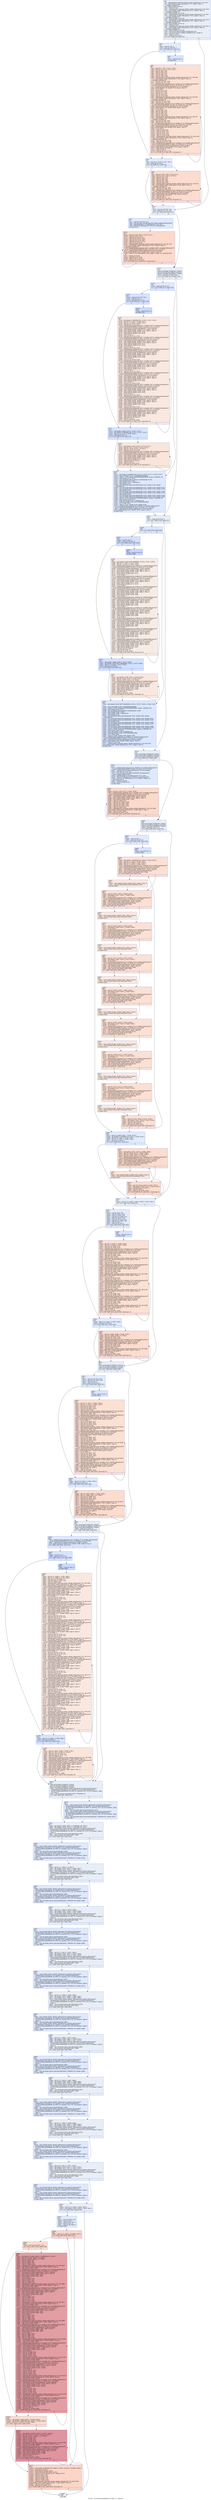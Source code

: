 digraph "CFG for '_Z11reNormalizePKdS0_S0_PdS1_S1_' function" {
	label="CFG for '_Z11reNormalizePKdS0_S0_PdS1_S1_' function";

	Node0x523c240 [shape=record,color="#3d50c3ff", style=filled, fillcolor="#cbd8ee70",label="{%6:\l  %7 = getelementptr inbounds double, double addrspace(1)* %0, i64 4\l  %8 = load double, double addrspace(1)* %7, align 8, !tbaa !4,\l... !amdgpu.noclobber !8\l  %9 = fptosi double %8 to i32\l  %10 = freeze i32 %9\l  %11 = getelementptr inbounds double, double addrspace(1)* %0, i64 9\l  %12 = load double, double addrspace(1)* %11, align 8, !tbaa !4,\l... !amdgpu.noclobber !8\l  %13 = fptosi double %12 to i32\l  %14 = getelementptr inbounds double, double addrspace(1)* %0, i64 1\l  %15 = load double, double addrspace(1)* %14, align 8, !tbaa !4,\l... !amdgpu.noclobber !8\l  %16 = fptosi double %15 to i32\l  %17 = getelementptr inbounds double, double addrspace(1)* %0, i64 6\l  %18 = load double, double addrspace(1)* %17, align 8, !tbaa !4,\l... !amdgpu.noclobber !8\l  %19 = fptosi double %18 to i32\l  %20 = freeze i32 %19\l  %21 = getelementptr inbounds double, double addrspace(1)* %0, i64 11\l  %22 = load double, double addrspace(1)* %21, align 8, !tbaa !4,\l... !amdgpu.noclobber !8\l  %23 = fptosi double %22 to i32\l  %24 = tail call i32 @llvm.amdgcn.workgroup.id.x()\l  %25 = tail call i32 @llvm.amdgcn.workitem.id.x(), !range !9\l  %26 = freeze i32 %25\l  %27 = icmp sgt i32 %20, 0\l  br i1 %27, label %28, label %53\l|{<s0>T|<s1>F}}"];
	Node0x523c240:s0 -> Node0x523f310;
	Node0x523c240:s1 -> Node0x523f3a0;
	Node0x523f310 [shape=record,color="#3d50c3ff", style=filled, fillcolor="#bbd1f870",label="{%28:\l28:                                               \l  %29 = and i32 %20, 3\l  %30 = icmp ult i32 %20, 4\l  br i1 %30, label %33, label %31\l|{<s0>T|<s1>F}}"];
	Node0x523f310:s0 -> Node0x523f660;
	Node0x523f310:s1 -> Node0x523f6b0;
	Node0x523f6b0 [shape=record,color="#3d50c3ff", style=filled, fillcolor="#a5c3fe70",label="{%31:\l31:                                               \l  %32 = and i32 %20, -4\l  br label %61\l}"];
	Node0x523f6b0 -> Node0x523e7d0;
	Node0x523f660 [shape=record,color="#3d50c3ff", style=filled, fillcolor="#bbd1f870",label="{%33:\l33:                                               \l  %34 = phi i32 [ 0, %28 ], [ %111, %61 ]\l  %35 = icmp eq i32 %29, 0\l  br i1 %35, label %53, label %36\l|{<s0>T|<s1>F}}"];
	Node0x523f660:s0 -> Node0x523f3a0;
	Node0x523f660:s1 -> Node0x523fc00;
	Node0x523fc00 [shape=record,color="#3d50c3ff", style=filled, fillcolor="#f7af9170",label="{%36:\l36:                                               \l  %37 = phi i32 [ %50, %36 ], [ %34, %33 ]\l  %38 = phi i32 [ %51, %36 ], [ 0, %33 ]\l  %39 = mul i32 %37, %16\l  %40 = add i32 %39, %24\l  %41 = mul i32 %40, %10\l  %42 = add i32 %41, %26\l  %43 = sext i32 %42 to i64\l  %44 = getelementptr inbounds double, double addrspace(1)* %3, i64 %43\l  %45 = load double, double addrspace(1)* %44, align 8, !tbaa !4,\l... !amdgpu.noclobber !8\l  %46 = mul nsw i32 %37, %10\l  %47 = add nsw i32 %46, %26\l  %48 = getelementptr inbounds [213 x double], [213 x double] addrspace(3)*\l... @_ZZ11reNormalizePKdS0_S0_PdS1_S1_E2sW, i32 0, i32 %47\l  %49 = addrspacecast double addrspace(3)* %48 to double*\l  store volatile double %45, double* %49, align 8, !tbaa !4\l  %50 = add nuw nsw i32 %37, 1\l  %51 = add i32 %38, 1\l  %52 = icmp eq i32 %51, %29\l  br i1 %52, label %53, label %36, !llvm.loop !10\l|{<s0>T|<s1>F}}"];
	Node0x523fc00:s0 -> Node0x523f3a0;
	Node0x523fc00:s1 -> Node0x523fc00;
	Node0x523f3a0 [shape=record,color="#3d50c3ff", style=filled, fillcolor="#cbd8ee70",label="{%53:\l53:                                               \l  %54 = mul nsw i32 %20, %13\l  %55 = icmp slt i32 %26, %54\l  br i1 %55, label %56, label %131\l|{<s0>T|<s1>F}}"];
	Node0x523f3a0:s0 -> Node0x5240520;
	Node0x523f3a0:s1 -> Node0x5240b30;
	Node0x5240520 [shape=record,color="#3d50c3ff", style=filled, fillcolor="#b5cdfa70",label="{%56:\l56:                                               \l  %57 = mul nsw i32 %24, %13\l  %58 = tail call align 4 i8 addrspace(4)* @llvm.amdgcn.dispatch.ptr()\l  %59 = getelementptr i8, i8 addrspace(4)* %58, i64 4\l  %60 = bitcast i8 addrspace(4)* %59 to i16 addrspace(4)*\l  br label %114\l}"];
	Node0x5240520 -> Node0x5240fb0;
	Node0x523e7d0 [shape=record,color="#3d50c3ff", style=filled, fillcolor="#f7b99e70",label="{%61:\l61:                                               \l  %62 = phi i32 [ 0, %31 ], [ %111, %61 ]\l  %63 = phi i32 [ 0, %31 ], [ %112, %61 ]\l  %64 = mul i32 %62, %16\l  %65 = add i32 %64, %24\l  %66 = mul i32 %65, %10\l  %67 = add i32 %66, %26\l  %68 = sext i32 %67 to i64\l  %69 = getelementptr inbounds double, double addrspace(1)* %3, i64 %68\l  %70 = load double, double addrspace(1)* %69, align 8, !tbaa !4,\l... !amdgpu.noclobber !8\l  %71 = mul nsw i32 %62, %10\l  %72 = add nsw i32 %71, %26\l  %73 = getelementptr inbounds [213 x double], [213 x double] addrspace(3)*\l... @_ZZ11reNormalizePKdS0_S0_PdS1_S1_E2sW, i32 0, i32 %72\l  %74 = addrspacecast double addrspace(3)* %73 to double*\l  store volatile double %70, double* %74, align 8, !tbaa !4\l  %75 = or i32 %62, 1\l  %76 = mul i32 %75, %16\l  %77 = add i32 %76, %24\l  %78 = mul i32 %77, %10\l  %79 = add i32 %78, %26\l  %80 = sext i32 %79 to i64\l  %81 = getelementptr inbounds double, double addrspace(1)* %3, i64 %80\l  %82 = load double, double addrspace(1)* %81, align 8, !tbaa !4,\l... !amdgpu.noclobber !8\l  %83 = mul nsw i32 %75, %10\l  %84 = add nsw i32 %83, %26\l  %85 = getelementptr inbounds [213 x double], [213 x double] addrspace(3)*\l... @_ZZ11reNormalizePKdS0_S0_PdS1_S1_E2sW, i32 0, i32 %84\l  %86 = addrspacecast double addrspace(3)* %85 to double*\l  store volatile double %82, double* %86, align 8, !tbaa !4\l  %87 = or i32 %62, 2\l  %88 = mul i32 %87, %16\l  %89 = add i32 %88, %24\l  %90 = mul i32 %89, %10\l  %91 = add i32 %90, %26\l  %92 = sext i32 %91 to i64\l  %93 = getelementptr inbounds double, double addrspace(1)* %3, i64 %92\l  %94 = load double, double addrspace(1)* %93, align 8, !tbaa !4,\l... !amdgpu.noclobber !8\l  %95 = mul nsw i32 %87, %10\l  %96 = add nsw i32 %95, %26\l  %97 = getelementptr inbounds [213 x double], [213 x double] addrspace(3)*\l... @_ZZ11reNormalizePKdS0_S0_PdS1_S1_E2sW, i32 0, i32 %96\l  %98 = addrspacecast double addrspace(3)* %97 to double*\l  store volatile double %94, double* %98, align 8, !tbaa !4\l  %99 = or i32 %62, 3\l  %100 = mul i32 %99, %16\l  %101 = add i32 %100, %24\l  %102 = mul i32 %101, %10\l  %103 = add i32 %102, %26\l  %104 = sext i32 %103 to i64\l  %105 = getelementptr inbounds double, double addrspace(1)* %3, i64 %104\l  %106 = load double, double addrspace(1)* %105, align 8, !tbaa !4,\l... !amdgpu.noclobber !8\l  %107 = mul nsw i32 %99, %10\l  %108 = add nsw i32 %107, %26\l  %109 = getelementptr inbounds [213 x double], [213 x double] addrspace(3)*\l... @_ZZ11reNormalizePKdS0_S0_PdS1_S1_E2sW, i32 0, i32 %108\l  %110 = addrspacecast double addrspace(3)* %109 to double*\l  store volatile double %106, double* %110, align 8, !tbaa !4\l  %111 = add nuw nsw i32 %62, 4\l  %112 = add i32 %63, 4\l  %113 = icmp eq i32 %112, %32\l  br i1 %113, label %33, label %61, !llvm.loop !12\l|{<s0>T|<s1>F}}"];
	Node0x523e7d0:s0 -> Node0x523f660;
	Node0x523e7d0:s1 -> Node0x523e7d0;
	Node0x5240fb0 [shape=record,color="#3d50c3ff", style=filled, fillcolor="#f7a88970",label="{%114:\l114:                                              \l  %115 = phi i32 [ %26, %56 ], [ %129, %114 ]\l  %116 = srem i32 %115, %13\l  %117 = add nsw i32 %116, %57\l  %118 = sub nsw i32 %115, %116\l  %119 = mul nsw i32 %118, %16\l  %120 = add nsw i32 %117, %119\l  %121 = sext i32 %120 to i64\l  %122 = getelementptr inbounds double, double addrspace(1)* %4, i64 %121\l  %123 = load double, double addrspace(1)* %122, align 8, !tbaa !4,\l... !amdgpu.noclobber !8\l  %124 = getelementptr inbounds [3072 x double], [3072 x double] addrspace(3)*\l... @_ZZ11reNormalizePKdS0_S0_PdS1_S1_E2sU, i32 0, i32 %115\l  %125 = addrspacecast double addrspace(3)* %124 to double*\l  store volatile double %123, double* %125, align 8, !tbaa !4\l  %126 = load i16, i16 addrspace(4)* %60, align 4, !range !14, !invariant.load\l... !8\l  %127 = freeze i16 %126\l  %128 = zext i16 %127 to i32\l  %129 = add i32 %115, %128\l  %130 = icmp slt i32 %129, %54\l  br i1 %130, label %114, label %131, !llvm.loop !15\l|{<s0>T|<s1>F}}"];
	Node0x5240fb0:s0 -> Node0x5240fb0;
	Node0x5240fb0:s1 -> Node0x5240b30;
	Node0x5240b30 [shape=record,color="#3d50c3ff", style=filled, fillcolor="#cbd8ee70",label="{%131:\l131:                                              \l  fence syncscope(\"workgroup\") release\l  tail call void @llvm.amdgcn.s.barrier()\l  fence syncscope(\"workgroup\") acquire\l  %132 = icmp slt i32 %26, %20\l  br i1 %132, label %133, label %256\l|{<s0>T|<s1>F}}"];
	Node0x5240b30:s0 -> Node0x5244820;
	Node0x5240b30:s1 -> Node0x52448b0;
	Node0x5244820 [shape=record,color="#3d50c3ff", style=filled, fillcolor="#b5cdfa70",label="{%133:\l133:                                              \l  %134 = icmp sgt i32 %13, 0\l  br i1 %134, label %135, label %230\l|{<s0>T|<s1>F}}"];
	Node0x5244820:s0 -> Node0x5244a80;
	Node0x5244820:s1 -> Node0x5244ad0;
	Node0x5244a80 [shape=record,color="#3d50c3ff", style=filled, fillcolor="#a5c3fe70",label="{%135:\l135:                                              \l  %136 = mul nsw i32 %26, %13\l  %137 = and i32 %13, 7\l  %138 = icmp ult i32 %13, 8\l  br i1 %138, label %211, label %139\l|{<s0>T|<s1>F}}"];
	Node0x5244a80:s0 -> Node0x5244df0;
	Node0x5244a80:s1 -> Node0x5244e40;
	Node0x5244e40 [shape=record,color="#3d50c3ff", style=filled, fillcolor="#88abfd70",label="{%139:\l139:                                              \l  %140 = and i32 %13, -8\l  br label %141\l}"];
	Node0x5244e40 -> Node0x5245040;
	Node0x5245040 [shape=record,color="#3d50c3ff", style=filled, fillcolor="#f1ccb870",label="{%141:\l141:                                              \l  %142 = phi double [ 0.000000e+00, %139 ], [ %207, %141 ]\l  %143 = phi i32 [ 0, %139 ], [ %208, %141 ]\l  %144 = phi i32 [ 0, %139 ], [ %209, %141 ]\l  %145 = add nsw i32 %143, %136\l  %146 = getelementptr inbounds [3072 x double], [3072 x double] addrspace(3)*\l... @_ZZ11reNormalizePKdS0_S0_PdS1_S1_E2sU, i32 0, i32 %145\l  %147 = addrspacecast double addrspace(3)* %146 to double*\l  %148 = load volatile double, double* %147, align 8, !tbaa !4\l  %149 = load volatile double, double* %147, align 8, !tbaa !4\l  %150 = fmul contract double %148, %149\l  %151 = fadd contract double %142, %150\l  %152 = or i32 %143, 1\l  %153 = add nsw i32 %152, %136\l  %154 = getelementptr inbounds [3072 x double], [3072 x double] addrspace(3)*\l... @_ZZ11reNormalizePKdS0_S0_PdS1_S1_E2sU, i32 0, i32 %153\l  %155 = addrspacecast double addrspace(3)* %154 to double*\l  %156 = load volatile double, double* %155, align 8, !tbaa !4\l  %157 = load volatile double, double* %155, align 8, !tbaa !4\l  %158 = fmul contract double %156, %157\l  %159 = fadd contract double %151, %158\l  %160 = or i32 %143, 2\l  %161 = add nsw i32 %160, %136\l  %162 = getelementptr inbounds [3072 x double], [3072 x double] addrspace(3)*\l... @_ZZ11reNormalizePKdS0_S0_PdS1_S1_E2sU, i32 0, i32 %161\l  %163 = addrspacecast double addrspace(3)* %162 to double*\l  %164 = load volatile double, double* %163, align 8, !tbaa !4\l  %165 = load volatile double, double* %163, align 8, !tbaa !4\l  %166 = fmul contract double %164, %165\l  %167 = fadd contract double %159, %166\l  %168 = or i32 %143, 3\l  %169 = add nsw i32 %168, %136\l  %170 = getelementptr inbounds [3072 x double], [3072 x double] addrspace(3)*\l... @_ZZ11reNormalizePKdS0_S0_PdS1_S1_E2sU, i32 0, i32 %169\l  %171 = addrspacecast double addrspace(3)* %170 to double*\l  %172 = load volatile double, double* %171, align 8, !tbaa !4\l  %173 = load volatile double, double* %171, align 8, !tbaa !4\l  %174 = fmul contract double %172, %173\l  %175 = fadd contract double %167, %174\l  %176 = or i32 %143, 4\l  %177 = add nsw i32 %176, %136\l  %178 = getelementptr inbounds [3072 x double], [3072 x double] addrspace(3)*\l... @_ZZ11reNormalizePKdS0_S0_PdS1_S1_E2sU, i32 0, i32 %177\l  %179 = addrspacecast double addrspace(3)* %178 to double*\l  %180 = load volatile double, double* %179, align 8, !tbaa !4\l  %181 = load volatile double, double* %179, align 8, !tbaa !4\l  %182 = fmul contract double %180, %181\l  %183 = fadd contract double %175, %182\l  %184 = or i32 %143, 5\l  %185 = add nsw i32 %184, %136\l  %186 = getelementptr inbounds [3072 x double], [3072 x double] addrspace(3)*\l... @_ZZ11reNormalizePKdS0_S0_PdS1_S1_E2sU, i32 0, i32 %185\l  %187 = addrspacecast double addrspace(3)* %186 to double*\l  %188 = load volatile double, double* %187, align 8, !tbaa !4\l  %189 = load volatile double, double* %187, align 8, !tbaa !4\l  %190 = fmul contract double %188, %189\l  %191 = fadd contract double %183, %190\l  %192 = or i32 %143, 6\l  %193 = add nsw i32 %192, %136\l  %194 = getelementptr inbounds [3072 x double], [3072 x double] addrspace(3)*\l... @_ZZ11reNormalizePKdS0_S0_PdS1_S1_E2sU, i32 0, i32 %193\l  %195 = addrspacecast double addrspace(3)* %194 to double*\l  %196 = load volatile double, double* %195, align 8, !tbaa !4\l  %197 = load volatile double, double* %195, align 8, !tbaa !4\l  %198 = fmul contract double %196, %197\l  %199 = fadd contract double %191, %198\l  %200 = or i32 %143, 7\l  %201 = add nsw i32 %200, %136\l  %202 = getelementptr inbounds [3072 x double], [3072 x double] addrspace(3)*\l... @_ZZ11reNormalizePKdS0_S0_PdS1_S1_E2sU, i32 0, i32 %201\l  %203 = addrspacecast double addrspace(3)* %202 to double*\l  %204 = load volatile double, double* %203, align 8, !tbaa !4\l  %205 = load volatile double, double* %203, align 8, !tbaa !4\l  %206 = fmul contract double %204, %205\l  %207 = fadd contract double %199, %206\l  %208 = add nuw nsw i32 %143, 8\l  %209 = add i32 %144, 8\l  %210 = icmp eq i32 %209, %140\l  br i1 %210, label %211, label %141, !llvm.loop !16\l|{<s0>T|<s1>F}}"];
	Node0x5245040:s0 -> Node0x5244df0;
	Node0x5245040:s1 -> Node0x5245040;
	Node0x5244df0 [shape=record,color="#3d50c3ff", style=filled, fillcolor="#a5c3fe70",label="{%211:\l211:                                              \l  %212 = phi double [ undef, %135 ], [ %207, %141 ]\l  %213 = phi double [ 0.000000e+00, %135 ], [ %207, %141 ]\l  %214 = phi i32 [ 0, %135 ], [ %208, %141 ]\l  %215 = icmp eq i32 %137, 0\l  br i1 %215, label %230, label %216\l|{<s0>T|<s1>F}}"];
	Node0x5244df0:s0 -> Node0x5244ad0;
	Node0x5244df0:s1 -> Node0x5248690;
	Node0x5248690 [shape=record,color="#3d50c3ff", style=filled, fillcolor="#f4c5ad70",label="{%216:\l216:                                              \l  %217 = phi double [ %226, %216 ], [ %213, %211 ]\l  %218 = phi i32 [ %227, %216 ], [ %214, %211 ]\l  %219 = phi i32 [ %228, %216 ], [ 0, %211 ]\l  %220 = add nsw i32 %218, %136\l  %221 = getelementptr inbounds [3072 x double], [3072 x double] addrspace(3)*\l... @_ZZ11reNormalizePKdS0_S0_PdS1_S1_E2sU, i32 0, i32 %220\l  %222 = addrspacecast double addrspace(3)* %221 to double*\l  %223 = load volatile double, double* %222, align 8, !tbaa !4\l  %224 = load volatile double, double* %222, align 8, !tbaa !4\l  %225 = fmul contract double %223, %224\l  %226 = fadd contract double %217, %225\l  %227 = add nuw nsw i32 %218, 1\l  %228 = add i32 %219, 1\l  %229 = icmp eq i32 %228, %137\l  br i1 %229, label %230, label %216, !llvm.loop !17\l|{<s0>T|<s1>F}}"];
	Node0x5248690:s0 -> Node0x5244ad0;
	Node0x5248690:s1 -> Node0x5248690;
	Node0x5244ad0 [shape=record,color="#3d50c3ff", style=filled, fillcolor="#b5cdfa70",label="{%230:\l230:                                              \l  %231 = phi double [ 0.000000e+00, %133 ], [ %212, %211 ], [ %226, %216 ]\l  %232 = fcmp olt double %231, 0x1000000000000000\l  %233 = select i1 %232, double 0x4FF0000000000000, double 1.000000e+00\l  %234 = fmul double %231, %233\l  %235 = tail call double @llvm.amdgcn.rsq.f64(double %234)\l  %236 = fmul double %234, %235\l  %237 = fmul double %235, 5.000000e-01\l  %238 = fneg double %237\l  %239 = tail call double @llvm.fma.f64(double %238, double %236, double\l... 5.000000e-01)\l  %240 = tail call double @llvm.fma.f64(double %237, double %239, double %237)\l  %241 = tail call double @llvm.fma.f64(double %236, double %239, double %236)\l  %242 = fneg double %241\l  %243 = tail call double @llvm.fma.f64(double %242, double %241, double %234)\l  %244 = tail call double @llvm.fma.f64(double %243, double %240, double %241)\l  %245 = fneg double %244\l  %246 = tail call double @llvm.fma.f64(double %245, double %244, double %234)\l  %247 = tail call double @llvm.fma.f64(double %246, double %240, double %244)\l  %248 = select i1 %232, double 0x37F0000000000000, double 1.000000e+00\l  %249 = fmul double %248, %247\l  %250 = fcmp oeq double %234, 0.000000e+00\l  %251 = fcmp oeq double %234, 0x7FF0000000000000\l  %252 = or i1 %250, %251\l  %253 = select i1 %252, double %234, double %249\l  %254 = getelementptr inbounds [4 x double], [4 x double] addrspace(3)*\l... @_ZZ11reNormalizePKdS0_S0_PdS1_S1_E2sS, i32 0, i32 %26\l  %255 = addrspacecast double addrspace(3)* %254 to double*\l  store volatile double %253, double* %255, align 8, !tbaa !4\l  br label %256\l}"];
	Node0x5244ad0 -> Node0x52448b0;
	Node0x52448b0 [shape=record,color="#3d50c3ff", style=filled, fillcolor="#cbd8ee70",label="{%256:\l256:                                              \l  %257 = icmp eq i32 %26, 0\l  br i1 %257, label %258, label %372\l|{<s0>T|<s1>F}}"];
	Node0x52448b0:s0 -> Node0x524a630;
	Node0x52448b0:s1 -> Node0x5243fc0;
	Node0x524a630 [shape=record,color="#3d50c3ff", style=filled, fillcolor="#abc8fd70",label="{%258:\l258:                                              \l  br i1 %27, label %259, label %344\l|{<s0>T|<s1>F}}"];
	Node0x524a630:s0 -> Node0x5244100;
	Node0x524a630:s1 -> Node0x5244150;
	Node0x5244100 [shape=record,color="#3d50c3ff", style=filled, fillcolor="#9abbff70",label="{%259:\l259:                                              \l  %260 = and i32 %20, 7\l  %261 = icmp ult i32 %20, 8\l  br i1 %261, label %326, label %262\l|{<s0>T|<s1>F}}"];
	Node0x5244100:s0 -> Node0x52443b0;
	Node0x5244100:s1 -> Node0x5244400;
	Node0x5244400 [shape=record,color="#3d50c3ff", style=filled, fillcolor="#81a4fb70",label="{%262:\l262:                                              \l  %263 = and i32 %20, -8\l  br label %264\l}"];
	Node0x5244400 -> Node0x52445d0;
	Node0x52445d0 [shape=record,color="#3d50c3ff", style=filled, fillcolor="#ecd3c570",label="{%264:\l264:                                              \l  %265 = phi double [ 0x3E7AD7F2A0000000, %262 ], [ %322, %264 ]\l  %266 = phi i32 [ 0, %262 ], [ %323, %264 ]\l  %267 = phi i32 [ 0, %262 ], [ %324, %264 ]\l  %268 = getelementptr inbounds [4 x double], [4 x double] addrspace(3)*\l... @_ZZ11reNormalizePKdS0_S0_PdS1_S1_E2sS, i32 0, i32 %266\l  %269 = addrspacecast double addrspace(3)* %268 to double*\l  %270 = load volatile double, double* %269, align 8, !tbaa !4\l  %271 = load volatile double, double* %269, align 8, !tbaa !4\l  %272 = fmul contract double %270, %271\l  %273 = fadd contract double %265, %272\l  %274 = or i32 %266, 1\l  %275 = getelementptr inbounds [4 x double], [4 x double] addrspace(3)*\l... @_ZZ11reNormalizePKdS0_S0_PdS1_S1_E2sS, i32 0, i32 %274\l  %276 = addrspacecast double addrspace(3)* %275 to double*\l  %277 = load volatile double, double* %276, align 8, !tbaa !4\l  %278 = load volatile double, double* %276, align 8, !tbaa !4\l  %279 = fmul contract double %277, %278\l  %280 = fadd contract double %273, %279\l  %281 = or i32 %266, 2\l  %282 = getelementptr inbounds [4 x double], [4 x double] addrspace(3)*\l... @_ZZ11reNormalizePKdS0_S0_PdS1_S1_E2sS, i32 0, i32 %281\l  %283 = addrspacecast double addrspace(3)* %282 to double*\l  %284 = load volatile double, double* %283, align 8, !tbaa !4\l  %285 = load volatile double, double* %283, align 8, !tbaa !4\l  %286 = fmul contract double %284, %285\l  %287 = fadd contract double %280, %286\l  %288 = or i32 %266, 3\l  %289 = getelementptr inbounds [4 x double], [4 x double] addrspace(3)*\l... @_ZZ11reNormalizePKdS0_S0_PdS1_S1_E2sS, i32 0, i32 %288\l  %290 = addrspacecast double addrspace(3)* %289 to double*\l  %291 = load volatile double, double* %290, align 8, !tbaa !4\l  %292 = load volatile double, double* %290, align 8, !tbaa !4\l  %293 = fmul contract double %291, %292\l  %294 = fadd contract double %287, %293\l  %295 = or i32 %266, 4\l  %296 = getelementptr inbounds [4 x double], [4 x double] addrspace(3)*\l... @_ZZ11reNormalizePKdS0_S0_PdS1_S1_E2sS, i32 0, i32 %295\l  %297 = addrspacecast double addrspace(3)* %296 to double*\l  %298 = load volatile double, double* %297, align 8, !tbaa !4\l  %299 = load volatile double, double* %297, align 8, !tbaa !4\l  %300 = fmul contract double %298, %299\l  %301 = fadd contract double %294, %300\l  %302 = or i32 %266, 5\l  %303 = getelementptr inbounds [4 x double], [4 x double] addrspace(3)*\l... @_ZZ11reNormalizePKdS0_S0_PdS1_S1_E2sS, i32 0, i32 %302\l  %304 = addrspacecast double addrspace(3)* %303 to double*\l  %305 = load volatile double, double* %304, align 8, !tbaa !4\l  %306 = load volatile double, double* %304, align 8, !tbaa !4\l  %307 = fmul contract double %305, %306\l  %308 = fadd contract double %301, %307\l  %309 = or i32 %266, 6\l  %310 = getelementptr inbounds [4 x double], [4 x double] addrspace(3)*\l... @_ZZ11reNormalizePKdS0_S0_PdS1_S1_E2sS, i32 0, i32 %309\l  %311 = addrspacecast double addrspace(3)* %310 to double*\l  %312 = load volatile double, double* %311, align 8, !tbaa !4\l  %313 = load volatile double, double* %311, align 8, !tbaa !4\l  %314 = fmul contract double %312, %313\l  %315 = fadd contract double %308, %314\l  %316 = or i32 %266, 7\l  %317 = getelementptr inbounds [4 x double], [4 x double] addrspace(3)*\l... @_ZZ11reNormalizePKdS0_S0_PdS1_S1_E2sS, i32 0, i32 %316\l  %318 = addrspacecast double addrspace(3)* %317 to double*\l  %319 = load volatile double, double* %318, align 8, !tbaa !4\l  %320 = load volatile double, double* %318, align 8, !tbaa !4\l  %321 = fmul contract double %319, %320\l  %322 = fadd contract double %315, %321\l  %323 = add nuw nsw i32 %266, 8\l  %324 = add nuw i32 %267, 8\l  %325 = icmp eq i32 %324, %263\l  br i1 %325, label %326, label %264, !llvm.loop !18\l|{<s0>T|<s1>F}}"];
	Node0x52445d0:s0 -> Node0x52443b0;
	Node0x52445d0:s1 -> Node0x52445d0;
	Node0x52443b0 [shape=record,color="#3d50c3ff", style=filled, fillcolor="#9abbff70",label="{%326:\l326:                                              \l  %327 = phi double [ undef, %259 ], [ %322, %264 ]\l  %328 = phi double [ 0x3E7AD7F2A0000000, %259 ], [ %322, %264 ]\l  %329 = phi i32 [ 0, %259 ], [ %323, %264 ]\l  %330 = icmp eq i32 %260, 0\l  br i1 %330, label %344, label %331\l|{<s0>T|<s1>F}}"];
	Node0x52443b0:s0 -> Node0x5244150;
	Node0x52443b0:s1 -> Node0x524ee90;
	Node0x524ee90 [shape=record,color="#3d50c3ff", style=filled, fillcolor="#f1ccb870",label="{%331:\l331:                                              \l  %332 = phi double [ %340, %331 ], [ %328, %326 ]\l  %333 = phi i32 [ %341, %331 ], [ %329, %326 ]\l  %334 = phi i32 [ %342, %331 ], [ 0, %326 ]\l  %335 = getelementptr inbounds [4 x double], [4 x double] addrspace(3)*\l... @_ZZ11reNormalizePKdS0_S0_PdS1_S1_E2sS, i32 0, i32 %333\l  %336 = addrspacecast double addrspace(3)* %335 to double*\l  %337 = load volatile double, double* %336, align 8, !tbaa !4\l  %338 = load volatile double, double* %336, align 8, !tbaa !4\l  %339 = fmul contract double %337, %338\l  %340 = fadd contract double %332, %339\l  %341 = add nuw nsw i32 %333, 1\l  %342 = add i32 %334, 1\l  %343 = icmp eq i32 %342, %260\l  br i1 %343, label %344, label %331, !llvm.loop !19\l|{<s0>T|<s1>F}}"];
	Node0x524ee90:s0 -> Node0x5244150;
	Node0x524ee90:s1 -> Node0x524ee90;
	Node0x5244150 [shape=record,color="#3d50c3ff", style=filled, fillcolor="#abc8fd70",label="{%344:\l344:                                              \l  %345 = phi double [ 0x3E7AD7F2A0000000, %258 ], [ %327, %326 ], [ %340, %331\l... ]\l  %346 = fcmp olt double %345, 0x1000000000000000\l  %347 = select i1 %346, double 0x4FF0000000000000, double 1.000000e+00\l  %348 = fmul double %345, %347\l  %349 = tail call double @llvm.amdgcn.rsq.f64(double %348)\l  %350 = fmul double %348, %349\l  %351 = fmul double %349, 5.000000e-01\l  %352 = fneg double %351\l  %353 = tail call double @llvm.fma.f64(double %352, double %350, double\l... 5.000000e-01)\l  %354 = tail call double @llvm.fma.f64(double %351, double %353, double %351)\l  %355 = tail call double @llvm.fma.f64(double %350, double %353, double %350)\l  %356 = fneg double %355\l  %357 = tail call double @llvm.fma.f64(double %356, double %355, double %348)\l  %358 = tail call double @llvm.fma.f64(double %357, double %354, double %355)\l  %359 = fneg double %358\l  %360 = tail call double @llvm.fma.f64(double %359, double %358, double %348)\l  %361 = tail call double @llvm.fma.f64(double %360, double %354, double %358)\l  %362 = select i1 %346, double 0x37F0000000000000, double 1.000000e+00\l  %363 = fmul double %362, %361\l  %364 = fcmp oeq double %348, 0.000000e+00\l  %365 = fcmp oeq double %348, 0x7FF0000000000000\l  %366 = or i1 %364, %365\l  %367 = select i1 %366, double %348, double %363\l  %368 = getelementptr inbounds [4 x double], [4 x double] addrspace(3)*\l... @_ZZ11reNormalizePKdS0_S0_PdS1_S1_E2sS, i32 0, i32 %20\l  %369 = addrspacecast double addrspace(3)* %368 to double*\l  store volatile double %367, double* %369, align 8, !tbaa !4\l  %370 = sext i32 %24 to i64\l  %371 = getelementptr inbounds double, double addrspace(1)* %5, i64 %370\l  store double %367, double addrspace(1)* %371, align 8, !tbaa !4\l  br label %372\l}"];
	Node0x5244150 -> Node0x5243fc0;
	Node0x5243fc0 [shape=record,color="#3d50c3ff", style=filled, fillcolor="#cbd8ee70",label="{%372:\l372:                                              \l  fence syncscope(\"workgroup\") release\l  tail call void @llvm.amdgcn.s.barrier()\l  fence syncscope(\"workgroup\") acquire\l  br i1 %55, label %373, label %399\l|{<s0>T|<s1>F}}"];
	Node0x5243fc0:s0 -> Node0x5250f60;
	Node0x5243fc0:s1 -> Node0x5250fb0;
	Node0x5250f60 [shape=record,color="#3d50c3ff", style=filled, fillcolor="#b5cdfa70",label="{%373:\l373:                                              \l  %374 = getelementptr inbounds [4 x double], [4 x double] addrspace(3)*\l... @_ZZ11reNormalizePKdS0_S0_PdS1_S1_E2sS, i32 0, i32 %20\l  %375 = addrspacecast double addrspace(3)* %374 to double*\l  %376 = mul nsw i32 %24, %13\l  %377 = tail call align 4 dereferenceable(64) i8 addrspace(4)*\l... @llvm.amdgcn.dispatch.ptr()\l  %378 = getelementptr i8, i8 addrspace(4)* %377, i64 4\l  %379 = bitcast i8 addrspace(4)* %378 to i16 addrspace(4)*\l  %380 = load i16, i16 addrspace(4)* %379, align 4, !range !14,\l... !invariant.load !8\l  %381 = freeze i16 %380\l  %382 = zext i16 %381 to i32\l  br label %383\l}"];
	Node0x5250f60 -> Node0x5251c00;
	Node0x5251c00 [shape=record,color="#3d50c3ff", style=filled, fillcolor="#f7a88970",label="{%383:\l383:                                              \l  %384 = phi i32 [ %26, %373 ], [ %397, %383 ]\l  %385 = getelementptr inbounds [3072 x double], [3072 x double] addrspace(3)*\l... @_ZZ11reNormalizePKdS0_S0_PdS1_S1_E2sU, i32 0, i32 %384\l  %386 = addrspacecast double addrspace(3)* %385 to double*\l  %387 = load volatile double, double* %386, align 8, !tbaa !4\l  %388 = load volatile double, double* %375, align 8, !tbaa !4\l  %389 = fdiv contract double %387, %388\l  %390 = srem i32 %384, %13\l  %391 = add nsw i32 %390, %376\l  %392 = sub nsw i32 %384, %390\l  %393 = mul nsw i32 %392, %16\l  %394 = add nsw i32 %391, %393\l  %395 = sext i32 %394 to i64\l  %396 = getelementptr inbounds double, double addrspace(1)* %4, i64 %395\l  store double %389, double addrspace(1)* %396, align 8, !tbaa !4\l  %397 = add i32 %384, %382\l  %398 = icmp slt i32 %397, %54\l  br i1 %398, label %383, label %399, !llvm.loop !20\l|{<s0>T|<s1>F}}"];
	Node0x5251c00:s0 -> Node0x5251c00;
	Node0x5251c00:s1 -> Node0x5250fb0;
	Node0x5250fb0 [shape=record,color="#3d50c3ff", style=filled, fillcolor="#cbd8ee70",label="{%399:\l399:                                              \l  fence syncscope(\"workgroup\") release\l  tail call void @llvm.amdgcn.s.barrier()\l  fence syncscope(\"workgroup\") acquire\l  %400 = icmp sgt i32 %10, 0\l  br i1 %400, label %401, label %431\l|{<s0>T|<s1>F}}"];
	Node0x5250fb0:s0 -> Node0x5252990;
	Node0x5250fb0:s1 -> Node0x52529e0;
	Node0x5252990 [shape=record,color="#3d50c3ff", style=filled, fillcolor="#bbd1f870",label="{%401:\l401:                                              \l  %402 = and i32 %10, 7\l  %403 = icmp ult i32 %10, 8\l  br i1 %403, label %406, label %404\l|{<s0>T|<s1>F}}"];
	Node0x5252990:s0 -> Node0x5252c40;
	Node0x5252990:s1 -> Node0x5252c90;
	Node0x5252c90 [shape=record,color="#3d50c3ff", style=filled, fillcolor="#a5c3fe70",label="{%404:\l404:                                              \l  %405 = and i32 %10, -8\l  br label %445\l}"];
	Node0x5252c90 -> Node0x5252e60;
	Node0x5252c40 [shape=record,color="#3d50c3ff", style=filled, fillcolor="#bbd1f870",label="{%406:\l406:                                              \l  %407 = phi i32 [ undef, %401 ], [ %543, %542 ]\l  %408 = phi double [ 0.000000e+00, %401 ], [ %544, %542 ]\l  %409 = phi i32 [ 0, %401 ], [ %545, %542 ]\l  %410 = phi i32 [ 0, %401 ], [ %543, %542 ]\l  %411 = icmp eq i32 %402, 0\l  br i1 %411, label %431, label %412\l|{<s0>T|<s1>F}}"];
	Node0x5252c40:s0 -> Node0x52529e0;
	Node0x5252c40:s1 -> Node0x5253380;
	Node0x5253380 [shape=record,color="#3d50c3ff", style=filled, fillcolor="#f7af9170",label="{%412:\l412:                                              \l  %413 = phi double [ %427, %425 ], [ %408, %406 ]\l  %414 = phi i32 [ %428, %425 ], [ %409, %406 ]\l  %415 = phi i32 [ %426, %425 ], [ %410, %406 ]\l  %416 = phi i32 [ %429, %425 ], [ 0, %406 ]\l  %417 = getelementptr inbounds [213 x double], [213 x double] addrspace(3)*\l... @_ZZ11reNormalizePKdS0_S0_PdS1_S1_E2sW, i32 0, i32 %414\l  %418 = addrspacecast double addrspace(3)* %417 to double*\l  %419 = load volatile double, double* %418, align 8, !tbaa !4\l  %420 = tail call double @llvm.fabs.f64(double %419)\l  %421 = fcmp contract ogt double %420, %413\l  br i1 %421, label %422, label %425\l|{<s0>T|<s1>F}}"];
	Node0x5253380:s0 -> Node0x5253d50;
	Node0x5253380:s1 -> Node0x52534c0;
	Node0x5253d50 [shape=record,color="#3d50c3ff", style=filled, fillcolor="#f4c5ad70",label="{%422:\l422:                                              \l  %423 = load volatile double, double* %418, align 8, !tbaa !4\l  %424 = tail call double @llvm.fabs.f64(double %423)\l  br label %425\l}"];
	Node0x5253d50 -> Node0x52534c0;
	Node0x52534c0 [shape=record,color="#3d50c3ff", style=filled, fillcolor="#f7af9170",label="{%425:\l425:                                              \l  %426 = phi i32 [ %414, %422 ], [ %415, %412 ]\l  %427 = phi double [ %424, %422 ], [ %413, %412 ]\l  %428 = add nuw nsw i32 %414, 1\l  %429 = add i32 %416, 1\l  %430 = icmp eq i32 %429, %402\l  br i1 %430, label %431, label %412, !llvm.loop !21\l|{<s0>T|<s1>F}}"];
	Node0x52534c0:s0 -> Node0x52529e0;
	Node0x52534c0:s1 -> Node0x5253380;
	Node0x52529e0 [shape=record,color="#3d50c3ff", style=filled, fillcolor="#cbd8ee70",label="{%431:\l431:                                              \l  %432 = phi i32 [ 0, %399 ], [ %407, %406 ], [ %426, %425 ]\l  br i1 %27, label %433, label %611\l|{<s0>T|<s1>F}}"];
	Node0x52529e0:s0 -> Node0x52545d0;
	Node0x52529e0:s1 -> Node0x5254620;
	Node0x52545d0 [shape=record,color="#3d50c3ff", style=filled, fillcolor="#bbd1f870",label="{%433:\l433:                                              \l  %434 = sub i32 %26, %23\l  %435 = add i32 %434, %432\l  %436 = srem i32 %435, %10\l  %437 = add nsw i32 %436, %10\l  %438 = srem i32 %437, %10\l  %439 = mul nsw i32 %24, %10\l  %440 = add nsw i32 %439, %26\l  %441 = and i32 %20, 3\l  %442 = icmp ult i32 %20, 4\l  br i1 %442, label %593, label %443\l|{<s0>T|<s1>F}}"];
	Node0x52545d0:s0 -> Node0x5254c30;
	Node0x52545d0:s1 -> Node0x5254c80;
	Node0x5254c80 [shape=record,color="#3d50c3ff", style=filled, fillcolor="#a5c3fe70",label="{%443:\l443:                                              \l  %444 = and i32 %20, -4\l  br label %548\l}"];
	Node0x5254c80 -> Node0x5254e10;
	Node0x5252e60 [shape=record,color="#3d50c3ff", style=filled, fillcolor="#f7b99e70",label="{%445:\l445:                                              \l  %446 = phi double [ 0.000000e+00, %404 ], [ %544, %542 ]\l  %447 = phi i32 [ 0, %404 ], [ %545, %542 ]\l  %448 = phi i32 [ 0, %404 ], [ %543, %542 ]\l  %449 = phi i32 [ 0, %404 ], [ %546, %542 ]\l  %450 = getelementptr inbounds [213 x double], [213 x double] addrspace(3)*\l... @_ZZ11reNormalizePKdS0_S0_PdS1_S1_E2sW, i32 0, i32 %447\l  %451 = addrspacecast double addrspace(3)* %450 to double*\l  %452 = load volatile double, double* %451, align 8, !tbaa !4\l  %453 = tail call double @llvm.fabs.f64(double %452)\l  %454 = fcmp contract ogt double %453, %446\l  br i1 %454, label %455, label %458\l|{<s0>T|<s1>F}}"];
	Node0x5252e60:s0 -> Node0x5255500;
	Node0x5252e60:s1 -> Node0x5255550;
	Node0x5255500 [shape=record,color="#3d50c3ff", style=filled, fillcolor="#f1ccb870",label="{%455:\l455:                                              \l  %456 = load volatile double, double* %451, align 8, !tbaa !4\l  %457 = tail call double @llvm.fabs.f64(double %456)\l  br label %458\l}"];
	Node0x5255500 -> Node0x5255550;
	Node0x5255550 [shape=record,color="#3d50c3ff", style=filled, fillcolor="#f7b99e70",label="{%458:\l458:                                              \l  %459 = phi i32 [ %447, %455 ], [ %448, %445 ]\l  %460 = phi double [ %457, %455 ], [ %446, %445 ]\l  %461 = or i32 %447, 1\l  %462 = getelementptr inbounds [213 x double], [213 x double] addrspace(3)*\l... @_ZZ11reNormalizePKdS0_S0_PdS1_S1_E2sW, i32 0, i32 %461\l  %463 = addrspacecast double addrspace(3)* %462 to double*\l  %464 = load volatile double, double* %463, align 8, !tbaa !4\l  %465 = tail call double @llvm.fabs.f64(double %464)\l  %466 = fcmp contract ogt double %465, %460\l  br i1 %466, label %467, label %470\l|{<s0>T|<s1>F}}"];
	Node0x5255550:s0 -> Node0x5255d70;
	Node0x5255550:s1 -> Node0x5255dc0;
	Node0x5255d70 [shape=record,color="#3d50c3ff", style=filled, fillcolor="#f1ccb870",label="{%467:\l467:                                              \l  %468 = load volatile double, double* %463, align 8, !tbaa !4\l  %469 = tail call double @llvm.fabs.f64(double %468)\l  br label %470\l}"];
	Node0x5255d70 -> Node0x5255dc0;
	Node0x5255dc0 [shape=record,color="#3d50c3ff", style=filled, fillcolor="#f7b99e70",label="{%470:\l470:                                              \l  %471 = phi i32 [ %461, %467 ], [ %459, %458 ]\l  %472 = phi double [ %469, %467 ], [ %460, %458 ]\l  %473 = or i32 %447, 2\l  %474 = getelementptr inbounds [213 x double], [213 x double] addrspace(3)*\l... @_ZZ11reNormalizePKdS0_S0_PdS1_S1_E2sW, i32 0, i32 %473\l  %475 = addrspacecast double addrspace(3)* %474 to double*\l  %476 = load volatile double, double* %475, align 8, !tbaa !4\l  %477 = tail call double @llvm.fabs.f64(double %476)\l  %478 = fcmp contract ogt double %477, %472\l  br i1 %478, label %479, label %482\l|{<s0>T|<s1>F}}"];
	Node0x5255dc0:s0 -> Node0x52569b0;
	Node0x5255dc0:s1 -> Node0x5256a00;
	Node0x52569b0 [shape=record,color="#3d50c3ff", style=filled, fillcolor="#f1ccb870",label="{%479:\l479:                                              \l  %480 = load volatile double, double* %475, align 8, !tbaa !4\l  %481 = tail call double @llvm.fabs.f64(double %480)\l  br label %482\l}"];
	Node0x52569b0 -> Node0x5256a00;
	Node0x5256a00 [shape=record,color="#3d50c3ff", style=filled, fillcolor="#f7b99e70",label="{%482:\l482:                                              \l  %483 = phi i32 [ %473, %479 ], [ %471, %470 ]\l  %484 = phi double [ %481, %479 ], [ %472, %470 ]\l  %485 = or i32 %447, 3\l  %486 = getelementptr inbounds [213 x double], [213 x double] addrspace(3)*\l... @_ZZ11reNormalizePKdS0_S0_PdS1_S1_E2sW, i32 0, i32 %485\l  %487 = addrspacecast double addrspace(3)* %486 to double*\l  %488 = load volatile double, double* %487, align 8, !tbaa !4\l  %489 = tail call double @llvm.fabs.f64(double %488)\l  %490 = fcmp contract ogt double %489, %484\l  br i1 %490, label %491, label %494\l|{<s0>T|<s1>F}}"];
	Node0x5256a00:s0 -> Node0x52571e0;
	Node0x5256a00:s1 -> Node0x5257230;
	Node0x52571e0 [shape=record,color="#3d50c3ff", style=filled, fillcolor="#f1ccb870",label="{%491:\l491:                                              \l  %492 = load volatile double, double* %487, align 8, !tbaa !4\l  %493 = tail call double @llvm.fabs.f64(double %492)\l  br label %494\l}"];
	Node0x52571e0 -> Node0x5257230;
	Node0x5257230 [shape=record,color="#3d50c3ff", style=filled, fillcolor="#f7b99e70",label="{%494:\l494:                                              \l  %495 = phi i32 [ %485, %491 ], [ %483, %482 ]\l  %496 = phi double [ %493, %491 ], [ %484, %482 ]\l  %497 = or i32 %447, 4\l  %498 = getelementptr inbounds [213 x double], [213 x double] addrspace(3)*\l... @_ZZ11reNormalizePKdS0_S0_PdS1_S1_E2sW, i32 0, i32 %497\l  %499 = addrspacecast double addrspace(3)* %498 to double*\l  %500 = load volatile double, double* %499, align 8, !tbaa !4\l  %501 = tail call double @llvm.fabs.f64(double %500)\l  %502 = fcmp contract ogt double %501, %496\l  br i1 %502, label %503, label %506\l|{<s0>T|<s1>F}}"];
	Node0x5257230:s0 -> Node0x5257a10;
	Node0x5257230:s1 -> Node0x5257a60;
	Node0x5257a10 [shape=record,color="#3d50c3ff", style=filled, fillcolor="#f1ccb870",label="{%503:\l503:                                              \l  %504 = load volatile double, double* %499, align 8, !tbaa !4\l  %505 = tail call double @llvm.fabs.f64(double %504)\l  br label %506\l}"];
	Node0x5257a10 -> Node0x5257a60;
	Node0x5257a60 [shape=record,color="#3d50c3ff", style=filled, fillcolor="#f7b99e70",label="{%506:\l506:                                              \l  %507 = phi i32 [ %497, %503 ], [ %495, %494 ]\l  %508 = phi double [ %505, %503 ], [ %496, %494 ]\l  %509 = or i32 %447, 5\l  %510 = getelementptr inbounds [213 x double], [213 x double] addrspace(3)*\l... @_ZZ11reNormalizePKdS0_S0_PdS1_S1_E2sW, i32 0, i32 %509\l  %511 = addrspacecast double addrspace(3)* %510 to double*\l  %512 = load volatile double, double* %511, align 8, !tbaa !4\l  %513 = tail call double @llvm.fabs.f64(double %512)\l  %514 = fcmp contract ogt double %513, %508\l  br i1 %514, label %515, label %518\l|{<s0>T|<s1>F}}"];
	Node0x5257a60:s0 -> Node0x524a9e0;
	Node0x5257a60:s1 -> Node0x524aa30;
	Node0x524a9e0 [shape=record,color="#3d50c3ff", style=filled, fillcolor="#f1ccb870",label="{%515:\l515:                                              \l  %516 = load volatile double, double* %511, align 8, !tbaa !4\l  %517 = tail call double @llvm.fabs.f64(double %516)\l  br label %518\l}"];
	Node0x524a9e0 -> Node0x524aa30;
	Node0x524aa30 [shape=record,color="#3d50c3ff", style=filled, fillcolor="#f7b99e70",label="{%518:\l518:                                              \l  %519 = phi i32 [ %509, %515 ], [ %507, %506 ]\l  %520 = phi double [ %517, %515 ], [ %508, %506 ]\l  %521 = or i32 %447, 6\l  %522 = getelementptr inbounds [213 x double], [213 x double] addrspace(3)*\l... @_ZZ11reNormalizePKdS0_S0_PdS1_S1_E2sW, i32 0, i32 %521\l  %523 = addrspacecast double addrspace(3)* %522 to double*\l  %524 = load volatile double, double* %523, align 8, !tbaa !4\l  %525 = tail call double @llvm.fabs.f64(double %524)\l  %526 = fcmp contract ogt double %525, %520\l  br i1 %526, label %527, label %530\l|{<s0>T|<s1>F}}"];
	Node0x524aa30:s0 -> Node0x524b210;
	Node0x524aa30:s1 -> Node0x524b260;
	Node0x524b210 [shape=record,color="#3d50c3ff", style=filled, fillcolor="#f1ccb870",label="{%527:\l527:                                              \l  %528 = load volatile double, double* %523, align 8, !tbaa !4\l  %529 = tail call double @llvm.fabs.f64(double %528)\l  br label %530\l}"];
	Node0x524b210 -> Node0x524b260;
	Node0x524b260 [shape=record,color="#3d50c3ff", style=filled, fillcolor="#f7b99e70",label="{%530:\l530:                                              \l  %531 = phi i32 [ %521, %527 ], [ %519, %518 ]\l  %532 = phi double [ %529, %527 ], [ %520, %518 ]\l  %533 = or i32 %447, 7\l  %534 = getelementptr inbounds [213 x double], [213 x double] addrspace(3)*\l... @_ZZ11reNormalizePKdS0_S0_PdS1_S1_E2sW, i32 0, i32 %533\l  %535 = addrspacecast double addrspace(3)* %534 to double*\l  %536 = load volatile double, double* %535, align 8, !tbaa !4\l  %537 = tail call double @llvm.fabs.f64(double %536)\l  %538 = fcmp contract ogt double %537, %532\l  br i1 %538, label %539, label %542\l|{<s0>T|<s1>F}}"];
	Node0x524b260:s0 -> Node0x525a2c0;
	Node0x524b260:s1 -> Node0x5252f20;
	Node0x525a2c0 [shape=record,color="#3d50c3ff", style=filled, fillcolor="#f1ccb870",label="{%539:\l539:                                              \l  %540 = load volatile double, double* %535, align 8, !tbaa !4\l  %541 = tail call double @llvm.fabs.f64(double %540)\l  br label %542\l}"];
	Node0x525a2c0 -> Node0x5252f20;
	Node0x5252f20 [shape=record,color="#3d50c3ff", style=filled, fillcolor="#f7b99e70",label="{%542:\l542:                                              \l  %543 = phi i32 [ %533, %539 ], [ %531, %530 ]\l  %544 = phi double [ %541, %539 ], [ %532, %530 ]\l  %545 = add nuw nsw i32 %447, 8\l  %546 = add nuw i32 %449, 8\l  %547 = icmp eq i32 %546, %405\l  br i1 %547, label %406, label %445, !llvm.loop !22\l|{<s0>T|<s1>F}}"];
	Node0x5252f20:s0 -> Node0x5252c40;
	Node0x5252f20:s1 -> Node0x5252e60;
	Node0x5254e10 [shape=record,color="#3d50c3ff", style=filled, fillcolor="#f7b99e70",label="{%548:\l548:                                              \l  %549 = phi i32 [ 0, %443 ], [ %590, %548 ]\l  %550 = phi i32 [ 0, %443 ], [ %591, %548 ]\l  %551 = mul nsw i32 %549, %10\l  %552 = add nsw i32 %438, %551\l  %553 = getelementptr inbounds [213 x double], [213 x double] addrspace(3)*\l... @_ZZ11reNormalizePKdS0_S0_PdS1_S1_E2sW, i32 0, i32 %552\l  %554 = addrspacecast double addrspace(3)* %553 to double*\l  %555 = load volatile double, double* %554, align 8, !tbaa !4\l  %556 = mul nsw i32 %551, %16\l  %557 = add nsw i32 %440, %556\l  %558 = sext i32 %557 to i64\l  %559 = getelementptr inbounds double, double addrspace(1)* %3, i64 %558\l  store double %555, double addrspace(1)* %559, align 8, !tbaa !4\l  %560 = or i32 %549, 1\l  %561 = mul nsw i32 %560, %10\l  %562 = add nsw i32 %438, %561\l  %563 = getelementptr inbounds [213 x double], [213 x double] addrspace(3)*\l... @_ZZ11reNormalizePKdS0_S0_PdS1_S1_E2sW, i32 0, i32 %562\l  %564 = addrspacecast double addrspace(3)* %563 to double*\l  %565 = load volatile double, double* %564, align 8, !tbaa !4\l  %566 = mul nsw i32 %561, %16\l  %567 = add nsw i32 %440, %566\l  %568 = sext i32 %567 to i64\l  %569 = getelementptr inbounds double, double addrspace(1)* %3, i64 %568\l  store double %565, double addrspace(1)* %569, align 8, !tbaa !4\l  %570 = or i32 %549, 2\l  %571 = mul nsw i32 %570, %10\l  %572 = add nsw i32 %438, %571\l  %573 = getelementptr inbounds [213 x double], [213 x double] addrspace(3)*\l... @_ZZ11reNormalizePKdS0_S0_PdS1_S1_E2sW, i32 0, i32 %572\l  %574 = addrspacecast double addrspace(3)* %573 to double*\l  %575 = load volatile double, double* %574, align 8, !tbaa !4\l  %576 = mul nsw i32 %571, %16\l  %577 = add nsw i32 %440, %576\l  %578 = sext i32 %577 to i64\l  %579 = getelementptr inbounds double, double addrspace(1)* %3, i64 %578\l  store double %575, double addrspace(1)* %579, align 8, !tbaa !4\l  %580 = or i32 %549, 3\l  %581 = mul nsw i32 %580, %10\l  %582 = add nsw i32 %438, %581\l  %583 = getelementptr inbounds [213 x double], [213 x double] addrspace(3)*\l... @_ZZ11reNormalizePKdS0_S0_PdS1_S1_E2sW, i32 0, i32 %582\l  %584 = addrspacecast double addrspace(3)* %583 to double*\l  %585 = load volatile double, double* %584, align 8, !tbaa !4\l  %586 = mul nsw i32 %581, %16\l  %587 = add nsw i32 %440, %586\l  %588 = sext i32 %587 to i64\l  %589 = getelementptr inbounds double, double addrspace(1)* %3, i64 %588\l  store double %585, double addrspace(1)* %589, align 8, !tbaa !4\l  %590 = add nuw nsw i32 %549, 4\l  %591 = add i32 %550, 4\l  %592 = icmp eq i32 %591, %444\l  br i1 %592, label %593, label %548, !llvm.loop !23\l|{<s0>T|<s1>F}}"];
	Node0x5254e10:s0 -> Node0x5254c30;
	Node0x5254e10:s1 -> Node0x5254e10;
	Node0x5254c30 [shape=record,color="#3d50c3ff", style=filled, fillcolor="#bbd1f870",label="{%593:\l593:                                              \l  %594 = phi i32 [ 0, %433 ], [ %590, %548 ]\l  %595 = icmp eq i32 %441, 0\l  br i1 %595, label %611, label %596\l|{<s0>T|<s1>F}}"];
	Node0x5254c30:s0 -> Node0x5254620;
	Node0x5254c30:s1 -> Node0x524e8d0;
	Node0x524e8d0 [shape=record,color="#3d50c3ff", style=filled, fillcolor="#f7af9170",label="{%596:\l596:                                              \l  %597 = phi i32 [ %608, %596 ], [ %594, %593 ]\l  %598 = phi i32 [ %609, %596 ], [ 0, %593 ]\l  %599 = mul nsw i32 %597, %10\l  %600 = add nsw i32 %438, %599\l  %601 = getelementptr inbounds [213 x double], [213 x double] addrspace(3)*\l... @_ZZ11reNormalizePKdS0_S0_PdS1_S1_E2sW, i32 0, i32 %600\l  %602 = addrspacecast double addrspace(3)* %601 to double*\l  %603 = load volatile double, double* %602, align 8, !tbaa !4\l  %604 = mul nsw i32 %599, %16\l  %605 = add nsw i32 %440, %604\l  %606 = sext i32 %605 to i64\l  %607 = getelementptr inbounds double, double addrspace(1)* %3, i64 %606\l  store double %603, double addrspace(1)* %607, align 8, !tbaa !4\l  %608 = add nuw nsw i32 %597, 1\l  %609 = add i32 %598, 1\l  %610 = icmp eq i32 %609, %441\l  br i1 %610, label %611, label %596, !llvm.loop !24\l|{<s0>T|<s1>F}}"];
	Node0x524e8d0:s0 -> Node0x5254620;
	Node0x524e8d0:s1 -> Node0x524e8d0;
	Node0x5254620 [shape=record,color="#3d50c3ff", style=filled, fillcolor="#cbd8ee70",label="{%611:\l611:                                              \l  fence syncscope(\"workgroup\") release\l  tail call void @llvm.amdgcn.s.barrier()\l  fence syncscope(\"workgroup\") acquire\l  br i1 %27, label %612, label %682\l|{<s0>T|<s1>F}}"];
	Node0x5254620:s0 -> Node0x524cf00;
	Node0x5254620:s1 -> Node0x524cf50;
	Node0x524cf00 [shape=record,color="#3d50c3ff", style=filled, fillcolor="#bbd1f870",label="{%612:\l612:                                              \l  %613 = mul nsw i32 %24, %10\l  %614 = add nsw i32 %613, %26\l  %615 = and i32 %20, 3\l  %616 = icmp ult i32 %20, 4\l  br i1 %616, label %664, label %617\l|{<s0>T|<s1>F}}"];
	Node0x524cf00:s0 -> Node0x524d2d0;
	Node0x524cf00:s1 -> Node0x524d320;
	Node0x524d320 [shape=record,color="#3d50c3ff", style=filled, fillcolor="#a5c3fe70",label="{%617:\l617:                                              \l  %618 = and i32 %20, -4\l  br label %619\l}"];
	Node0x524d320 -> Node0x524d4f0;
	Node0x524d4f0 [shape=record,color="#3d50c3ff", style=filled, fillcolor="#f7b99e70",label="{%619:\l619:                                              \l  %620 = phi i32 [ 0, %617 ], [ %661, %619 ]\l  %621 = phi i32 [ 0, %617 ], [ %662, %619 ]\l  %622 = mul nsw i32 %620, %10\l  %623 = mul nsw i32 %622, %16\l  %624 = add nsw i32 %614, %623\l  %625 = sext i32 %624 to i64\l  %626 = getelementptr inbounds double, double addrspace(1)* %3, i64 %625\l  %627 = load double, double addrspace(1)* %626, align 8, !tbaa !4\l  %628 = add nsw i32 %622, %26\l  %629 = getelementptr inbounds [213 x double], [213 x double] addrspace(3)*\l... @_ZZ11reNormalizePKdS0_S0_PdS1_S1_E2sW, i32 0, i32 %628\l  %630 = addrspacecast double addrspace(3)* %629 to double*\l  store volatile double %627, double* %630, align 8, !tbaa !4\l  %631 = or i32 %620, 1\l  %632 = mul nsw i32 %631, %10\l  %633 = mul nsw i32 %632, %16\l  %634 = add nsw i32 %614, %633\l  %635 = sext i32 %634 to i64\l  %636 = getelementptr inbounds double, double addrspace(1)* %3, i64 %635\l  %637 = load double, double addrspace(1)* %636, align 8, !tbaa !4\l  %638 = add nsw i32 %632, %26\l  %639 = getelementptr inbounds [213 x double], [213 x double] addrspace(3)*\l... @_ZZ11reNormalizePKdS0_S0_PdS1_S1_E2sW, i32 0, i32 %638\l  %640 = addrspacecast double addrspace(3)* %639 to double*\l  store volatile double %637, double* %640, align 8, !tbaa !4\l  %641 = or i32 %620, 2\l  %642 = mul nsw i32 %641, %10\l  %643 = mul nsw i32 %642, %16\l  %644 = add nsw i32 %614, %643\l  %645 = sext i32 %644 to i64\l  %646 = getelementptr inbounds double, double addrspace(1)* %3, i64 %645\l  %647 = load double, double addrspace(1)* %646, align 8, !tbaa !4\l  %648 = add nsw i32 %642, %26\l  %649 = getelementptr inbounds [213 x double], [213 x double] addrspace(3)*\l... @_ZZ11reNormalizePKdS0_S0_PdS1_S1_E2sW, i32 0, i32 %648\l  %650 = addrspacecast double addrspace(3)* %649 to double*\l  store volatile double %647, double* %650, align 8, !tbaa !4\l  %651 = or i32 %620, 3\l  %652 = mul nsw i32 %651, %10\l  %653 = mul nsw i32 %652, %16\l  %654 = add nsw i32 %614, %653\l  %655 = sext i32 %654 to i64\l  %656 = getelementptr inbounds double, double addrspace(1)* %3, i64 %655\l  %657 = load double, double addrspace(1)* %656, align 8, !tbaa !4\l  %658 = add nsw i32 %652, %26\l  %659 = getelementptr inbounds [213 x double], [213 x double] addrspace(3)*\l... @_ZZ11reNormalizePKdS0_S0_PdS1_S1_E2sW, i32 0, i32 %658\l  %660 = addrspacecast double addrspace(3)* %659 to double*\l  store volatile double %657, double* %660, align 8, !tbaa !4\l  %661 = add nuw nsw i32 %620, 4\l  %662 = add i32 %621, 4\l  %663 = icmp eq i32 %662, %618\l  br i1 %663, label %664, label %619, !llvm.loop !25\l|{<s0>T|<s1>F}}"];
	Node0x524d4f0:s0 -> Node0x524d2d0;
	Node0x524d4f0:s1 -> Node0x524d4f0;
	Node0x524d2d0 [shape=record,color="#3d50c3ff", style=filled, fillcolor="#bbd1f870",label="{%664:\l664:                                              \l  %665 = phi i32 [ 0, %612 ], [ %661, %619 ]\l  %666 = icmp eq i32 %615, 0\l  br i1 %666, label %682, label %667\l|{<s0>T|<s1>F}}"];
	Node0x524d2d0:s0 -> Node0x524cf50;
	Node0x524d2d0:s1 -> Node0x525ef50;
	Node0x525ef50 [shape=record,color="#3d50c3ff", style=filled, fillcolor="#f7af9170",label="{%667:\l667:                                              \l  %668 = phi i32 [ %679, %667 ], [ %665, %664 ]\l  %669 = phi i32 [ %680, %667 ], [ 0, %664 ]\l  %670 = mul nsw i32 %668, %10\l  %671 = mul nsw i32 %670, %16\l  %672 = add nsw i32 %614, %671\l  %673 = sext i32 %672 to i64\l  %674 = getelementptr inbounds double, double addrspace(1)* %3, i64 %673\l  %675 = load double, double addrspace(1)* %674, align 8, !tbaa !4\l  %676 = add nsw i32 %670, %26\l  %677 = getelementptr inbounds [213 x double], [213 x double] addrspace(3)*\l... @_ZZ11reNormalizePKdS0_S0_PdS1_S1_E2sW, i32 0, i32 %676\l  %678 = addrspacecast double addrspace(3)* %677 to double*\l  store volatile double %675, double* %678, align 8, !tbaa !4\l  %679 = add nuw nsw i32 %668, 1\l  %680 = add i32 %669, 1\l  %681 = icmp eq i32 %680, %615\l  br i1 %681, label %682, label %667, !llvm.loop !26\l|{<s0>T|<s1>F}}"];
	Node0x525ef50:s0 -> Node0x524cf50;
	Node0x525ef50:s1 -> Node0x525ef50;
	Node0x524cf50 [shape=record,color="#3d50c3ff", style=filled, fillcolor="#cbd8ee70",label="{%682:\l682:                                              \l  fence syncscope(\"workgroup\") release\l  tail call void @llvm.amdgcn.s.barrier()\l  fence syncscope(\"workgroup\") acquire\l  %683 = icmp ult i32 %26, 10\l  br i1 %683, label %684, label %813\l|{<s0>T|<s1>F}}"];
	Node0x524cf50:s0 -> Node0x5260cf0;
	Node0x524cf50:s1 -> Node0x5260d40;
	Node0x5260cf0 [shape=record,color="#3d50c3ff", style=filled, fillcolor="#b5cdfa70",label="{%684:\l684:                                              \l  %685 = getelementptr inbounds [710 x double], [710 x double] addrspace(3)*\l... @_ZZ11reNormalizePKdS0_S0_PdS1_S1_E4sWup, i32 0, i32 %26\l  %686 = addrspacecast double addrspace(3)* %685 to double*\l  store volatile double 0.000000e+00, double* %686, align 8, !tbaa !4\l  br i1 %400, label %687, label %813\l|{<s0>T|<s1>F}}"];
	Node0x5260cf0:s0 -> Node0x5255190;
	Node0x5260cf0:s1 -> Node0x5260d40;
	Node0x5255190 [shape=record,color="#3d50c3ff", style=filled, fillcolor="#a5c3fe70",label="{%687:\l687:                                              \l  %688 = and i32 %10, 7\l  %689 = icmp ult i32 %10, 8\l  br i1 %689, label %793, label %690\l|{<s0>T|<s1>F}}"];
	Node0x5255190:s0 -> Node0x5262ab0;
	Node0x5255190:s1 -> Node0x5262b00;
	Node0x5262b00 [shape=record,color="#3d50c3ff", style=filled, fillcolor="#88abfd70",label="{%690:\l690:                                              \l  %691 = and i32 %10, -8\l  br label %692\l}"];
	Node0x5262b00 -> Node0x5262cd0;
	Node0x5262cd0 [shape=record,color="#3d50c3ff", style=filled, fillcolor="#f1ccb870",label="{%692:\l692:                                              \l  %693 = phi i32 [ 0, %690 ], [ %790, %692 ]\l  %694 = phi i32 [ 0, %690 ], [ %791, %692 ]\l  %695 = mul nuw nsw i32 %693, 10\l  %696 = add nuw nsw i32 %695, %26\l  %697 = zext i32 %696 to i64\l  %698 = getelementptr inbounds double, double addrspace(1)* %1, i64 %697\l  %699 = load double, double addrspace(1)* %698, align 8, !tbaa !4\l  %700 = getelementptr inbounds [213 x double], [213 x double] addrspace(3)*\l... @_ZZ11reNormalizePKdS0_S0_PdS1_S1_E2sW, i32 0, i32 %693\l  %701 = addrspacecast double addrspace(3)* %700 to double*\l  %702 = load volatile double, double* %701, align 8, !tbaa !4\l  %703 = fmul contract double %699, %702\l  %704 = load volatile double, double* %686, align 8, !tbaa !4\l  %705 = fadd contract double %704, %703\l  store volatile double %705, double* %686, align 8, !tbaa !4\l  %706 = or i32 %693, 1\l  %707 = mul nuw nsw i32 %706, 10\l  %708 = add nuw nsw i32 %707, %26\l  %709 = zext i32 %708 to i64\l  %710 = getelementptr inbounds double, double addrspace(1)* %1, i64 %709\l  %711 = load double, double addrspace(1)* %710, align 8, !tbaa !4\l  %712 = getelementptr inbounds [213 x double], [213 x double] addrspace(3)*\l... @_ZZ11reNormalizePKdS0_S0_PdS1_S1_E2sW, i32 0, i32 %706\l  %713 = addrspacecast double addrspace(3)* %712 to double*\l  %714 = load volatile double, double* %713, align 8, !tbaa !4\l  %715 = fmul contract double %711, %714\l  %716 = load volatile double, double* %686, align 8, !tbaa !4\l  %717 = fadd contract double %716, %715\l  store volatile double %717, double* %686, align 8, !tbaa !4\l  %718 = or i32 %693, 2\l  %719 = mul nuw nsw i32 %718, 10\l  %720 = add nuw nsw i32 %719, %26\l  %721 = zext i32 %720 to i64\l  %722 = getelementptr inbounds double, double addrspace(1)* %1, i64 %721\l  %723 = load double, double addrspace(1)* %722, align 8, !tbaa !4\l  %724 = getelementptr inbounds [213 x double], [213 x double] addrspace(3)*\l... @_ZZ11reNormalizePKdS0_S0_PdS1_S1_E2sW, i32 0, i32 %718\l  %725 = addrspacecast double addrspace(3)* %724 to double*\l  %726 = load volatile double, double* %725, align 8, !tbaa !4\l  %727 = fmul contract double %723, %726\l  %728 = load volatile double, double* %686, align 8, !tbaa !4\l  %729 = fadd contract double %728, %727\l  store volatile double %729, double* %686, align 8, !tbaa !4\l  %730 = or i32 %693, 3\l  %731 = mul nuw nsw i32 %730, 10\l  %732 = add nuw nsw i32 %731, %26\l  %733 = zext i32 %732 to i64\l  %734 = getelementptr inbounds double, double addrspace(1)* %1, i64 %733\l  %735 = load double, double addrspace(1)* %734, align 8, !tbaa !4\l  %736 = getelementptr inbounds [213 x double], [213 x double] addrspace(3)*\l... @_ZZ11reNormalizePKdS0_S0_PdS1_S1_E2sW, i32 0, i32 %730\l  %737 = addrspacecast double addrspace(3)* %736 to double*\l  %738 = load volatile double, double* %737, align 8, !tbaa !4\l  %739 = fmul contract double %735, %738\l  %740 = load volatile double, double* %686, align 8, !tbaa !4\l  %741 = fadd contract double %740, %739\l  store volatile double %741, double* %686, align 8, !tbaa !4\l  %742 = or i32 %693, 4\l  %743 = mul nuw nsw i32 %742, 10\l  %744 = add nuw nsw i32 %743, %26\l  %745 = zext i32 %744 to i64\l  %746 = getelementptr inbounds double, double addrspace(1)* %1, i64 %745\l  %747 = load double, double addrspace(1)* %746, align 8, !tbaa !4\l  %748 = getelementptr inbounds [213 x double], [213 x double] addrspace(3)*\l... @_ZZ11reNormalizePKdS0_S0_PdS1_S1_E2sW, i32 0, i32 %742\l  %749 = addrspacecast double addrspace(3)* %748 to double*\l  %750 = load volatile double, double* %749, align 8, !tbaa !4\l  %751 = fmul contract double %747, %750\l  %752 = load volatile double, double* %686, align 8, !tbaa !4\l  %753 = fadd contract double %752, %751\l  store volatile double %753, double* %686, align 8, !tbaa !4\l  %754 = or i32 %693, 5\l  %755 = mul nuw nsw i32 %754, 10\l  %756 = add nuw nsw i32 %755, %26\l  %757 = zext i32 %756 to i64\l  %758 = getelementptr inbounds double, double addrspace(1)* %1, i64 %757\l  %759 = load double, double addrspace(1)* %758, align 8, !tbaa !4\l  %760 = getelementptr inbounds [213 x double], [213 x double] addrspace(3)*\l... @_ZZ11reNormalizePKdS0_S0_PdS1_S1_E2sW, i32 0, i32 %754\l  %761 = addrspacecast double addrspace(3)* %760 to double*\l  %762 = load volatile double, double* %761, align 8, !tbaa !4\l  %763 = fmul contract double %759, %762\l  %764 = load volatile double, double* %686, align 8, !tbaa !4\l  %765 = fadd contract double %764, %763\l  store volatile double %765, double* %686, align 8, !tbaa !4\l  %766 = or i32 %693, 6\l  %767 = mul nuw nsw i32 %766, 10\l  %768 = add nuw nsw i32 %767, %26\l  %769 = zext i32 %768 to i64\l  %770 = getelementptr inbounds double, double addrspace(1)* %1, i64 %769\l  %771 = load double, double addrspace(1)* %770, align 8, !tbaa !4\l  %772 = getelementptr inbounds [213 x double], [213 x double] addrspace(3)*\l... @_ZZ11reNormalizePKdS0_S0_PdS1_S1_E2sW, i32 0, i32 %766\l  %773 = addrspacecast double addrspace(3)* %772 to double*\l  %774 = load volatile double, double* %773, align 8, !tbaa !4\l  %775 = fmul contract double %771, %774\l  %776 = load volatile double, double* %686, align 8, !tbaa !4\l  %777 = fadd contract double %776, %775\l  store volatile double %777, double* %686, align 8, !tbaa !4\l  %778 = or i32 %693, 7\l  %779 = mul nuw nsw i32 %778, 10\l  %780 = add nuw nsw i32 %779, %26\l  %781 = zext i32 %780 to i64\l  %782 = getelementptr inbounds double, double addrspace(1)* %1, i64 %781\l  %783 = load double, double addrspace(1)* %782, align 8, !tbaa !4\l  %784 = getelementptr inbounds [213 x double], [213 x double] addrspace(3)*\l... @_ZZ11reNormalizePKdS0_S0_PdS1_S1_E2sW, i32 0, i32 %778\l  %785 = addrspacecast double addrspace(3)* %784 to double*\l  %786 = load volatile double, double* %785, align 8, !tbaa !4\l  %787 = fmul contract double %783, %786\l  %788 = load volatile double, double* %686, align 8, !tbaa !4\l  %789 = fadd contract double %788, %787\l  store volatile double %789, double* %686, align 8, !tbaa !4\l  %790 = add nuw nsw i32 %693, 8\l  %791 = add nuw i32 %694, 8\l  %792 = icmp eq i32 %791, %691\l  br i1 %792, label %793, label %692, !llvm.loop !27\l|{<s0>T|<s1>F}}"];
	Node0x5262cd0:s0 -> Node0x5262ab0;
	Node0x5262cd0:s1 -> Node0x5262cd0;
	Node0x5262ab0 [shape=record,color="#3d50c3ff", style=filled, fillcolor="#a5c3fe70",label="{%793:\l793:                                              \l  %794 = phi i32 [ 0, %687 ], [ %790, %692 ]\l  %795 = icmp eq i32 %688, 0\l  br i1 %795, label %813, label %796\l|{<s0>T|<s1>F}}"];
	Node0x5262ab0:s0 -> Node0x5260d40;
	Node0x5262ab0:s1 -> Node0x5266e90;
	Node0x5266e90 [shape=record,color="#3d50c3ff", style=filled, fillcolor="#f4c5ad70",label="{%796:\l796:                                              \l  %797 = phi i32 [ %810, %796 ], [ %794, %793 ]\l  %798 = phi i32 [ %811, %796 ], [ 0, %793 ]\l  %799 = mul nuw nsw i32 %797, 10\l  %800 = add nuw nsw i32 %799, %26\l  %801 = zext i32 %800 to i64\l  %802 = getelementptr inbounds double, double addrspace(1)* %1, i64 %801\l  %803 = load double, double addrspace(1)* %802, align 8, !tbaa !4\l  %804 = getelementptr inbounds [213 x double], [213 x double] addrspace(3)*\l... @_ZZ11reNormalizePKdS0_S0_PdS1_S1_E2sW, i32 0, i32 %797\l  %805 = addrspacecast double addrspace(3)* %804 to double*\l  %806 = load volatile double, double* %805, align 8, !tbaa !4\l  %807 = fmul contract double %803, %806\l  %808 = load volatile double, double* %686, align 8, !tbaa !4\l  %809 = fadd contract double %808, %807\l  store volatile double %809, double* %686, align 8, !tbaa !4\l  %810 = add nuw nsw i32 %797, 1\l  %811 = add i32 %798, 1\l  %812 = icmp eq i32 %811, %688\l  br i1 %812, label %813, label %796, !llvm.loop !28\l|{<s0>T|<s1>F}}"];
	Node0x5266e90:s0 -> Node0x5260d40;
	Node0x5266e90:s1 -> Node0x5266e90;
	Node0x5260d40 [shape=record,color="#3d50c3ff", style=filled, fillcolor="#cbd8ee70",label="{%813:\l813:                                              \l  fence syncscope(\"workgroup\") release\l  tail call void @llvm.amdgcn.s.barrier()\l  fence syncscope(\"workgroup\") acquire\l  %814 = load volatile double, double* addrspacecast (double addrspace(3)*\l... getelementptr inbounds ([710 x double], [710 x double] addrspace(3)*\l... @_ZZ11reNormalizePKdS0_S0_PdS1_S1_E4sWup, i32 0, i32 0) to double*), align\l... 16, !tbaa !4\l  %815 = fcmp contract ueq double %814, 0.000000e+00\l  br i1 %815, label %827, label %822\l|{<s0>T|<s1>F}}"];
	Node0x5260d40:s0 -> Node0x5267c20;
	Node0x5260d40:s1 -> Node0x5268050;
	Node0x5268190 [shape=record,color="#3d50c3ff", style=filled, fillcolor="#bbd1f870",label="{%816:\l816:                                              \l  %817 = mul i32 %934, %10\l  %818 = and i32 %10, 7\l  %819 = icmp ult i32 %10, 8\l  %820 = and i32 %10, -8\l  %821 = icmp eq i32 %818, 0\l  br label %936\l}"];
	Node0x5268190 -> Node0x52684f0;
	Node0x5268050 [shape=record,color="#3d50c3ff", style=filled, fillcolor="#bbd1f870",label="{%822:\l822:                                              \l  %823 = load volatile double, double* addrspacecast (double addrspace(3)*\l... getelementptr inbounds ([710 x double], [710 x double] addrspace(3)*\l... @_ZZ11reNormalizePKdS0_S0_PdS1_S1_E4sWup, i32 0, i32 0) to double*), align\l... 16, !tbaa !4\l  %824 = tail call double @llvm.fabs.f64(double %823)\l  %825 = load volatile double, double* addrspacecast (double addrspace(3)*\l... getelementptr inbounds ([710 x double], [710 x double] addrspace(3)*\l... @_ZZ11reNormalizePKdS0_S0_PdS1_S1_E4sWup, i32 0, i32 0) to double*), align\l... 16, !tbaa !4\l  %826 = tail call double @llvm.copysign.f64(double 1.000000e+00, double %825)\l  br label %827\l}"];
	Node0x5268050 -> Node0x5267c20;
	Node0x5267c20 [shape=record,color="#3d50c3ff", style=filled, fillcolor="#cbd8ee70",label="{%827:\l827:                                              \l  %828 = phi double [ %824, %822 ], [ 0.000000e+00, %813 ]\l  %829 = phi double [ %826, %822 ], [ 1.000000e+00, %813 ]\l  %830 = load volatile double, double* addrspacecast (double addrspace(3)*\l... getelementptr inbounds ([710 x double], [710 x double] addrspace(3)*\l... @_ZZ11reNormalizePKdS0_S0_PdS1_S1_E4sWup, i32 0, i32 1) to double*), align 8,\l... !tbaa !4\l  %831 = tail call double @llvm.fabs.f64(double %830)\l  %832 = fcmp contract ogt double %831, %828\l  br i1 %832, label %833, label %838\l|{<s0>T|<s1>F}}"];
	Node0x5267c20:s0 -> Node0x5268e00;
	Node0x5267c20:s1 -> Node0x5268e90;
	Node0x5268e00 [shape=record,color="#3d50c3ff", style=filled, fillcolor="#b5cdfa70",label="{%833:\l833:                                              \l  %834 = load volatile double, double* addrspacecast (double addrspace(3)*\l... getelementptr inbounds ([710 x double], [710 x double] addrspace(3)*\l... @_ZZ11reNormalizePKdS0_S0_PdS1_S1_E4sWup, i32 0, i32 1) to double*), align 8,\l... !tbaa !4\l  %835 = tail call double @llvm.fabs.f64(double %834)\l  %836 = load volatile double, double* addrspacecast (double addrspace(3)*\l... getelementptr inbounds ([710 x double], [710 x double] addrspace(3)*\l... @_ZZ11reNormalizePKdS0_S0_PdS1_S1_E4sWup, i32 0, i32 1) to double*), align 8,\l... !tbaa !4\l  %837 = tail call double @llvm.copysign.f64(double 1.000000e+00, double %836)\l  br label %838\l}"];
	Node0x5268e00 -> Node0x5268e90;
	Node0x5268e90 [shape=record,color="#3d50c3ff", style=filled, fillcolor="#cbd8ee70",label="{%838:\l838:                                              \l  %839 = phi i32 [ 1, %833 ], [ 0, %827 ]\l  %840 = phi double [ %835, %833 ], [ %828, %827 ]\l  %841 = phi double [ %837, %833 ], [ %829, %827 ]\l  %842 = load volatile double, double* addrspacecast (double addrspace(3)*\l... getelementptr inbounds ([710 x double], [710 x double] addrspace(3)*\l... @_ZZ11reNormalizePKdS0_S0_PdS1_S1_E4sWup, i32 0, i32 2) to double*), align 8,\l... !tbaa !4\l  %843 = tail call double @llvm.fabs.f64(double %842)\l  %844 = fcmp contract ogt double %843, %840\l  br i1 %844, label %845, label %850\l|{<s0>T|<s1>F}}"];
	Node0x5268e90:s0 -> Node0x52697b0;
	Node0x5268e90:s1 -> Node0x5269800;
	Node0x52697b0 [shape=record,color="#3d50c3ff", style=filled, fillcolor="#b5cdfa70",label="{%845:\l845:                                              \l  %846 = load volatile double, double* addrspacecast (double addrspace(3)*\l... getelementptr inbounds ([710 x double], [710 x double] addrspace(3)*\l... @_ZZ11reNormalizePKdS0_S0_PdS1_S1_E4sWup, i32 0, i32 2) to double*), align 8,\l... !tbaa !4\l  %847 = tail call double @llvm.fabs.f64(double %846)\l  %848 = load volatile double, double* addrspacecast (double addrspace(3)*\l... getelementptr inbounds ([710 x double], [710 x double] addrspace(3)*\l... @_ZZ11reNormalizePKdS0_S0_PdS1_S1_E4sWup, i32 0, i32 2) to double*), align 8,\l... !tbaa !4\l  %849 = tail call double @llvm.copysign.f64(double 1.000000e+00, double %848)\l  br label %850\l}"];
	Node0x52697b0 -> Node0x5269800;
	Node0x5269800 [shape=record,color="#3d50c3ff", style=filled, fillcolor="#cbd8ee70",label="{%850:\l850:                                              \l  %851 = phi i32 [ 2, %845 ], [ %839, %838 ]\l  %852 = phi double [ %847, %845 ], [ %840, %838 ]\l  %853 = phi double [ %849, %845 ], [ %841, %838 ]\l  %854 = load volatile double, double* addrspacecast (double addrspace(3)*\l... getelementptr inbounds ([710 x double], [710 x double] addrspace(3)*\l... @_ZZ11reNormalizePKdS0_S0_PdS1_S1_E4sWup, i32 0, i32 3) to double*), align 8,\l... !tbaa !4\l  %855 = tail call double @llvm.fabs.f64(double %854)\l  %856 = fcmp contract ogt double %855, %852\l  br i1 %856, label %857, label %862\l|{<s0>T|<s1>F}}"];
	Node0x5269800:s0 -> Node0x526a120;
	Node0x5269800:s1 -> Node0x526a170;
	Node0x526a120 [shape=record,color="#3d50c3ff", style=filled, fillcolor="#b5cdfa70",label="{%857:\l857:                                              \l  %858 = load volatile double, double* addrspacecast (double addrspace(3)*\l... getelementptr inbounds ([710 x double], [710 x double] addrspace(3)*\l... @_ZZ11reNormalizePKdS0_S0_PdS1_S1_E4sWup, i32 0, i32 3) to double*), align 8,\l... !tbaa !4\l  %859 = tail call double @llvm.fabs.f64(double %858)\l  %860 = load volatile double, double* addrspacecast (double addrspace(3)*\l... getelementptr inbounds ([710 x double], [710 x double] addrspace(3)*\l... @_ZZ11reNormalizePKdS0_S0_PdS1_S1_E4sWup, i32 0, i32 3) to double*), align 8,\l... !tbaa !4\l  %861 = tail call double @llvm.copysign.f64(double 1.000000e+00, double %860)\l  br label %862\l}"];
	Node0x526a120 -> Node0x526a170;
	Node0x526a170 [shape=record,color="#3d50c3ff", style=filled, fillcolor="#cbd8ee70",label="{%862:\l862:                                              \l  %863 = phi i32 [ 3, %857 ], [ %851, %850 ]\l  %864 = phi double [ %859, %857 ], [ %852, %850 ]\l  %865 = phi double [ %861, %857 ], [ %853, %850 ]\l  %866 = load volatile double, double* addrspacecast (double addrspace(3)*\l... getelementptr inbounds ([710 x double], [710 x double] addrspace(3)*\l... @_ZZ11reNormalizePKdS0_S0_PdS1_S1_E4sWup, i32 0, i32 4) to double*), align 8,\l... !tbaa !4\l  %867 = tail call double @llvm.fabs.f64(double %866)\l  %868 = fcmp contract ogt double %867, %864\l  br i1 %868, label %869, label %874\l|{<s0>T|<s1>F}}"];
	Node0x526a170:s0 -> Node0x526aa90;
	Node0x526a170:s1 -> Node0x526aae0;
	Node0x526aa90 [shape=record,color="#3d50c3ff", style=filled, fillcolor="#b5cdfa70",label="{%869:\l869:                                              \l  %870 = load volatile double, double* addrspacecast (double addrspace(3)*\l... getelementptr inbounds ([710 x double], [710 x double] addrspace(3)*\l... @_ZZ11reNormalizePKdS0_S0_PdS1_S1_E4sWup, i32 0, i32 4) to double*), align 8,\l... !tbaa !4\l  %871 = tail call double @llvm.fabs.f64(double %870)\l  %872 = load volatile double, double* addrspacecast (double addrspace(3)*\l... getelementptr inbounds ([710 x double], [710 x double] addrspace(3)*\l... @_ZZ11reNormalizePKdS0_S0_PdS1_S1_E4sWup, i32 0, i32 4) to double*), align 8,\l... !tbaa !4\l  %873 = tail call double @llvm.copysign.f64(double 1.000000e+00, double %872)\l  br label %874\l}"];
	Node0x526aa90 -> Node0x526aae0;
	Node0x526aae0 [shape=record,color="#3d50c3ff", style=filled, fillcolor="#cbd8ee70",label="{%874:\l874:                                              \l  %875 = phi i32 [ 4, %869 ], [ %863, %862 ]\l  %876 = phi double [ %871, %869 ], [ %864, %862 ]\l  %877 = phi double [ %873, %869 ], [ %865, %862 ]\l  %878 = load volatile double, double* addrspacecast (double addrspace(3)*\l... getelementptr inbounds ([710 x double], [710 x double] addrspace(3)*\l... @_ZZ11reNormalizePKdS0_S0_PdS1_S1_E4sWup, i32 0, i32 5) to double*), align 8,\l... !tbaa !4\l  %879 = tail call double @llvm.fabs.f64(double %878)\l  %880 = fcmp contract ogt double %879, %876\l  br i1 %880, label %881, label %886\l|{<s0>T|<s1>F}}"];
	Node0x526aae0:s0 -> Node0x526b400;
	Node0x526aae0:s1 -> Node0x526b450;
	Node0x526b400 [shape=record,color="#3d50c3ff", style=filled, fillcolor="#b5cdfa70",label="{%881:\l881:                                              \l  %882 = load volatile double, double* addrspacecast (double addrspace(3)*\l... getelementptr inbounds ([710 x double], [710 x double] addrspace(3)*\l... @_ZZ11reNormalizePKdS0_S0_PdS1_S1_E4sWup, i32 0, i32 5) to double*), align 8,\l... !tbaa !4\l  %883 = tail call double @llvm.fabs.f64(double %882)\l  %884 = load volatile double, double* addrspacecast (double addrspace(3)*\l... getelementptr inbounds ([710 x double], [710 x double] addrspace(3)*\l... @_ZZ11reNormalizePKdS0_S0_PdS1_S1_E4sWup, i32 0, i32 5) to double*), align 8,\l... !tbaa !4\l  %885 = tail call double @llvm.copysign.f64(double 1.000000e+00, double %884)\l  br label %886\l}"];
	Node0x526b400 -> Node0x526b450;
	Node0x526b450 [shape=record,color="#3d50c3ff", style=filled, fillcolor="#cbd8ee70",label="{%886:\l886:                                              \l  %887 = phi i32 [ 5, %881 ], [ %875, %874 ]\l  %888 = phi double [ %883, %881 ], [ %876, %874 ]\l  %889 = phi double [ %885, %881 ], [ %877, %874 ]\l  %890 = load volatile double, double* addrspacecast (double addrspace(3)*\l... getelementptr inbounds ([710 x double], [710 x double] addrspace(3)*\l... @_ZZ11reNormalizePKdS0_S0_PdS1_S1_E4sWup, i32 0, i32 6) to double*), align 8,\l... !tbaa !4\l  %891 = tail call double @llvm.fabs.f64(double %890)\l  %892 = fcmp contract ogt double %891, %888\l  br i1 %892, label %893, label %898\l|{<s0>T|<s1>F}}"];
	Node0x526b450:s0 -> Node0x526bd70;
	Node0x526b450:s1 -> Node0x526bdc0;
	Node0x526bd70 [shape=record,color="#3d50c3ff", style=filled, fillcolor="#b5cdfa70",label="{%893:\l893:                                              \l  %894 = load volatile double, double* addrspacecast (double addrspace(3)*\l... getelementptr inbounds ([710 x double], [710 x double] addrspace(3)*\l... @_ZZ11reNormalizePKdS0_S0_PdS1_S1_E4sWup, i32 0, i32 6) to double*), align 8,\l... !tbaa !4\l  %895 = tail call double @llvm.fabs.f64(double %894)\l  %896 = load volatile double, double* addrspacecast (double addrspace(3)*\l... getelementptr inbounds ([710 x double], [710 x double] addrspace(3)*\l... @_ZZ11reNormalizePKdS0_S0_PdS1_S1_E4sWup, i32 0, i32 6) to double*), align 8,\l... !tbaa !4\l  %897 = tail call double @llvm.copysign.f64(double 1.000000e+00, double %896)\l  br label %898\l}"];
	Node0x526bd70 -> Node0x526bdc0;
	Node0x526bdc0 [shape=record,color="#3d50c3ff", style=filled, fillcolor="#cbd8ee70",label="{%898:\l898:                                              \l  %899 = phi i32 [ 6, %893 ], [ %887, %886 ]\l  %900 = phi double [ %895, %893 ], [ %888, %886 ]\l  %901 = phi double [ %897, %893 ], [ %889, %886 ]\l  %902 = load volatile double, double* addrspacecast (double addrspace(3)*\l... getelementptr inbounds ([710 x double], [710 x double] addrspace(3)*\l... @_ZZ11reNormalizePKdS0_S0_PdS1_S1_E4sWup, i32 0, i32 7) to double*), align 8,\l... !tbaa !4\l  %903 = tail call double @llvm.fabs.f64(double %902)\l  %904 = fcmp contract ogt double %903, %900\l  br i1 %904, label %905, label %910\l|{<s0>T|<s1>F}}"];
	Node0x526bdc0:s0 -> Node0x526c6e0;
	Node0x526bdc0:s1 -> Node0x526c730;
	Node0x526c6e0 [shape=record,color="#3d50c3ff", style=filled, fillcolor="#b5cdfa70",label="{%905:\l905:                                              \l  %906 = load volatile double, double* addrspacecast (double addrspace(3)*\l... getelementptr inbounds ([710 x double], [710 x double] addrspace(3)*\l... @_ZZ11reNormalizePKdS0_S0_PdS1_S1_E4sWup, i32 0, i32 7) to double*), align 8,\l... !tbaa !4\l  %907 = tail call double @llvm.fabs.f64(double %906)\l  %908 = load volatile double, double* addrspacecast (double addrspace(3)*\l... getelementptr inbounds ([710 x double], [710 x double] addrspace(3)*\l... @_ZZ11reNormalizePKdS0_S0_PdS1_S1_E4sWup, i32 0, i32 7) to double*), align 8,\l... !tbaa !4\l  %909 = tail call double @llvm.copysign.f64(double 1.000000e+00, double %908)\l  br label %910\l}"];
	Node0x526c6e0 -> Node0x526c730;
	Node0x526c730 [shape=record,color="#3d50c3ff", style=filled, fillcolor="#cbd8ee70",label="{%910:\l910:                                              \l  %911 = phi i32 [ 7, %905 ], [ %899, %898 ]\l  %912 = phi double [ %907, %905 ], [ %900, %898 ]\l  %913 = phi double [ %909, %905 ], [ %901, %898 ]\l  %914 = load volatile double, double* addrspacecast (double addrspace(3)*\l... getelementptr inbounds ([710 x double], [710 x double] addrspace(3)*\l... @_ZZ11reNormalizePKdS0_S0_PdS1_S1_E4sWup, i32 0, i32 8) to double*), align 8,\l... !tbaa !4\l  %915 = tail call double @llvm.fabs.f64(double %914)\l  %916 = fcmp contract ogt double %915, %912\l  br i1 %916, label %917, label %922\l|{<s0>T|<s1>F}}"];
	Node0x526c730:s0 -> Node0x526d050;
	Node0x526c730:s1 -> Node0x526d0a0;
	Node0x526d050 [shape=record,color="#3d50c3ff", style=filled, fillcolor="#b5cdfa70",label="{%917:\l917:                                              \l  %918 = load volatile double, double* addrspacecast (double addrspace(3)*\l... getelementptr inbounds ([710 x double], [710 x double] addrspace(3)*\l... @_ZZ11reNormalizePKdS0_S0_PdS1_S1_E4sWup, i32 0, i32 8) to double*), align 8,\l... !tbaa !4\l  %919 = tail call double @llvm.fabs.f64(double %918)\l  %920 = load volatile double, double* addrspacecast (double addrspace(3)*\l... getelementptr inbounds ([710 x double], [710 x double] addrspace(3)*\l... @_ZZ11reNormalizePKdS0_S0_PdS1_S1_E4sWup, i32 0, i32 8) to double*), align 8,\l... !tbaa !4\l  %921 = tail call double @llvm.copysign.f64(double 1.000000e+00, double %920)\l  br label %922\l}"];
	Node0x526d050 -> Node0x526d0a0;
	Node0x526d0a0 [shape=record,color="#3d50c3ff", style=filled, fillcolor="#cbd8ee70",label="{%922:\l922:                                              \l  %923 = phi i32 [ 8, %917 ], [ %911, %910 ]\l  %924 = phi double [ %919, %917 ], [ %912, %910 ]\l  %925 = phi double [ %921, %917 ], [ %913, %910 ]\l  %926 = load volatile double, double* addrspacecast (double addrspace(3)*\l... getelementptr inbounds ([710 x double], [710 x double] addrspace(3)*\l... @_ZZ11reNormalizePKdS0_S0_PdS1_S1_E4sWup, i32 0, i32 9) to double*), align 8,\l... !tbaa !4\l  %927 = tail call double @llvm.fabs.f64(double %926)\l  %928 = fcmp contract ogt double %927, %924\l  br i1 %928, label %929, label %933\l|{<s0>T|<s1>F}}"];
	Node0x526d0a0:s0 -> Node0x526d9c0;
	Node0x526d0a0:s1 -> Node0x526da10;
	Node0x526d9c0 [shape=record,color="#3d50c3ff", style=filled, fillcolor="#b5cdfa70",label="{%929:\l929:                                              \l  %930 = load volatile double, double* addrspacecast (double addrspace(3)*\l... getelementptr inbounds ([710 x double], [710 x double] addrspace(3)*\l... @_ZZ11reNormalizePKdS0_S0_PdS1_S1_E4sWup, i32 0, i32 9) to double*), align 8,\l... !tbaa !4\l  %931 = load volatile double, double* addrspacecast (double addrspace(3)*\l... getelementptr inbounds ([710 x double], [710 x double] addrspace(3)*\l... @_ZZ11reNormalizePKdS0_S0_PdS1_S1_E4sWup, i32 0, i32 9) to double*), align 8,\l... !tbaa !4\l  %932 = tail call double @llvm.copysign.f64(double 1.000000e+00, double %931)\l  br label %933\l}"];
	Node0x526d9c0 -> Node0x526da10;
	Node0x526da10 [shape=record,color="#3d50c3ff", style=filled, fillcolor="#cbd8ee70",label="{%933:\l933:                                              \l  %934 = phi i32 [ 9, %929 ], [ %923, %922 ]\l  %935 = phi double [ %932, %929 ], [ %925, %922 ]\l  br i1 %27, label %816, label %1087\l|{<s0>T|<s1>F}}"];
	Node0x526da10:s0 -> Node0x5268190;
	Node0x526da10:s1 -> Node0x526df10;
	Node0x52684f0 [shape=record,color="#3d50c3ff", style=filled, fillcolor="#f5a08170",label="{%936:\l936:                                              \l  %937 = phi i32 [ 0, %816 ], [ %1085, %1073 ]\l  br i1 %400, label %938, label %1073\l|{<s0>T|<s1>F}}"];
	Node0x52684f0:s0 -> Node0x526e110;
	Node0x52684f0:s1 -> Node0x526e010;
	Node0x526e110 [shape=record,color="#3d50c3ff", style=filled, fillcolor="#f7af9170",label="{%938:\l938:                                              \l  %939 = mul nsw i32 %937, %10\l  br i1 %819, label %1050, label %940\l|{<s0>T|<s1>F}}"];
	Node0x526e110:s0 -> Node0x526e2a0;
	Node0x526e110:s1 -> Node0x526e2f0;
	Node0x526e2f0 [shape=record,color="#b70d28ff", style=filled, fillcolor="#be242e70",label="{%940:\l940:                                              \l  %941 = phi double [ %1046, %940 ], [ 0.000000e+00, %938 ]\l  %942 = phi i32 [ %1047, %940 ], [ 0, %938 ]\l  %943 = phi i32 [ %1048, %940 ], [ 0, %938 ]\l  %944 = add i32 %942, %817\l  %945 = mul i32 %944, %10\l  %946 = add i32 %945, %26\l  %947 = sext i32 %946 to i64\l  %948 = getelementptr inbounds double, double addrspace(1)* %2, i64 %947\l  %949 = load double, double addrspace(1)* %948, align 8, !tbaa !4\l  %950 = add nsw i32 %942, %939\l  %951 = getelementptr inbounds [213 x double], [213 x double] addrspace(3)*\l... @_ZZ11reNormalizePKdS0_S0_PdS1_S1_E2sW, i32 0, i32 %950\l  %952 = addrspacecast double addrspace(3)* %951 to double*\l  %953 = load volatile double, double* %952, align 8, !tbaa !4\l  %954 = fmul contract double %949, %953\l  %955 = fadd contract double %941, %954\l  %956 = or i32 %942, 1\l  %957 = add i32 %956, %817\l  %958 = mul i32 %957, %10\l  %959 = add i32 %958, %26\l  %960 = sext i32 %959 to i64\l  %961 = getelementptr inbounds double, double addrspace(1)* %2, i64 %960\l  %962 = load double, double addrspace(1)* %961, align 8, !tbaa !4\l  %963 = add nsw i32 %956, %939\l  %964 = getelementptr inbounds [213 x double], [213 x double] addrspace(3)*\l... @_ZZ11reNormalizePKdS0_S0_PdS1_S1_E2sW, i32 0, i32 %963\l  %965 = addrspacecast double addrspace(3)* %964 to double*\l  %966 = load volatile double, double* %965, align 8, !tbaa !4\l  %967 = fmul contract double %962, %966\l  %968 = fadd contract double %955, %967\l  %969 = or i32 %942, 2\l  %970 = add i32 %969, %817\l  %971 = mul i32 %970, %10\l  %972 = add i32 %971, %26\l  %973 = sext i32 %972 to i64\l  %974 = getelementptr inbounds double, double addrspace(1)* %2, i64 %973\l  %975 = load double, double addrspace(1)* %974, align 8, !tbaa !4\l  %976 = add nsw i32 %969, %939\l  %977 = getelementptr inbounds [213 x double], [213 x double] addrspace(3)*\l... @_ZZ11reNormalizePKdS0_S0_PdS1_S1_E2sW, i32 0, i32 %976\l  %978 = addrspacecast double addrspace(3)* %977 to double*\l  %979 = load volatile double, double* %978, align 8, !tbaa !4\l  %980 = fmul contract double %975, %979\l  %981 = fadd contract double %968, %980\l  %982 = or i32 %942, 3\l  %983 = add i32 %982, %817\l  %984 = mul i32 %983, %10\l  %985 = add i32 %984, %26\l  %986 = sext i32 %985 to i64\l  %987 = getelementptr inbounds double, double addrspace(1)* %2, i64 %986\l  %988 = load double, double addrspace(1)* %987, align 8, !tbaa !4\l  %989 = add nsw i32 %982, %939\l  %990 = getelementptr inbounds [213 x double], [213 x double] addrspace(3)*\l... @_ZZ11reNormalizePKdS0_S0_PdS1_S1_E2sW, i32 0, i32 %989\l  %991 = addrspacecast double addrspace(3)* %990 to double*\l  %992 = load volatile double, double* %991, align 8, !tbaa !4\l  %993 = fmul contract double %988, %992\l  %994 = fadd contract double %981, %993\l  %995 = or i32 %942, 4\l  %996 = add i32 %995, %817\l  %997 = mul i32 %996, %10\l  %998 = add i32 %997, %26\l  %999 = sext i32 %998 to i64\l  %1000 = getelementptr inbounds double, double addrspace(1)* %2, i64 %999\l  %1001 = load double, double addrspace(1)* %1000, align 8, !tbaa !4\l  %1002 = add nsw i32 %995, %939\l  %1003 = getelementptr inbounds [213 x double], [213 x double] addrspace(3)*\l... @_ZZ11reNormalizePKdS0_S0_PdS1_S1_E2sW, i32 0, i32 %1002\l  %1004 = addrspacecast double addrspace(3)* %1003 to double*\l  %1005 = load volatile double, double* %1004, align 8, !tbaa !4\l  %1006 = fmul contract double %1001, %1005\l  %1007 = fadd contract double %994, %1006\l  %1008 = or i32 %942, 5\l  %1009 = add i32 %1008, %817\l  %1010 = mul i32 %1009, %10\l  %1011 = add i32 %1010, %26\l  %1012 = sext i32 %1011 to i64\l  %1013 = getelementptr inbounds double, double addrspace(1)* %2, i64 %1012\l  %1014 = load double, double addrspace(1)* %1013, align 8, !tbaa !4\l  %1015 = add nsw i32 %1008, %939\l  %1016 = getelementptr inbounds [213 x double], [213 x double] addrspace(3)*\l... @_ZZ11reNormalizePKdS0_S0_PdS1_S1_E2sW, i32 0, i32 %1015\l  %1017 = addrspacecast double addrspace(3)* %1016 to double*\l  %1018 = load volatile double, double* %1017, align 8, !tbaa !4\l  %1019 = fmul contract double %1014, %1018\l  %1020 = fadd contract double %1007, %1019\l  %1021 = or i32 %942, 6\l  %1022 = add i32 %1021, %817\l  %1023 = mul i32 %1022, %10\l  %1024 = add i32 %1023, %26\l  %1025 = sext i32 %1024 to i64\l  %1026 = getelementptr inbounds double, double addrspace(1)* %2, i64 %1025\l  %1027 = load double, double addrspace(1)* %1026, align 8, !tbaa !4\l  %1028 = add nsw i32 %1021, %939\l  %1029 = getelementptr inbounds [213 x double], [213 x double] addrspace(3)*\l... @_ZZ11reNormalizePKdS0_S0_PdS1_S1_E2sW, i32 0, i32 %1028\l  %1030 = addrspacecast double addrspace(3)* %1029 to double*\l  %1031 = load volatile double, double* %1030, align 8, !tbaa !4\l  %1032 = fmul contract double %1027, %1031\l  %1033 = fadd contract double %1020, %1032\l  %1034 = or i32 %942, 7\l  %1035 = add i32 %1034, %817\l  %1036 = mul i32 %1035, %10\l  %1037 = add i32 %1036, %26\l  %1038 = sext i32 %1037 to i64\l  %1039 = getelementptr inbounds double, double addrspace(1)* %2, i64 %1038\l  %1040 = load double, double addrspace(1)* %1039, align 8, !tbaa !4\l  %1041 = add nsw i32 %1034, %939\l  %1042 = getelementptr inbounds [213 x double], [213 x double] addrspace(3)*\l... @_ZZ11reNormalizePKdS0_S0_PdS1_S1_E2sW, i32 0, i32 %1041\l  %1043 = addrspacecast double addrspace(3)* %1042 to double*\l  %1044 = load volatile double, double* %1043, align 8, !tbaa !4\l  %1045 = fmul contract double %1040, %1044\l  %1046 = fadd contract double %1033, %1045\l  %1047 = add nuw nsw i32 %942, 8\l  %1048 = add i32 %943, 8\l  %1049 = icmp eq i32 %1048, %820\l  br i1 %1049, label %1050, label %940, !llvm.loop !29\l|{<s0>T|<s1>F}}"];
	Node0x526e2f0:s0 -> Node0x526e2a0;
	Node0x526e2f0:s1 -> Node0x526e2f0;
	Node0x526e2a0 [shape=record,color="#3d50c3ff", style=filled, fillcolor="#f7af9170",label="{%1050:\l1050:                                             \l  %1051 = phi double [ undef, %938 ], [ %1046, %940 ]\l  %1052 = phi double [ 0.000000e+00, %938 ], [ %1046, %940 ]\l  %1053 = phi i32 [ 0, %938 ], [ %1047, %940 ]\l  br i1 %821, label %1073, label %1054\l|{<s0>T|<s1>F}}"];
	Node0x526e2a0:s0 -> Node0x526e010;
	Node0x526e2a0:s1 -> Node0x525da40;
	Node0x525da40 [shape=record,color="#b70d28ff", style=filled, fillcolor="#b70d2870",label="{%1054:\l1054:                                             \l  %1055 = phi double [ %1069, %1054 ], [ %1052, %1050 ]\l  %1056 = phi i32 [ %1070, %1054 ], [ %1053, %1050 ]\l  %1057 = phi i32 [ %1071, %1054 ], [ 0, %1050 ]\l  %1058 = add i32 %1056, %817\l  %1059 = mul i32 %1058, %10\l  %1060 = add i32 %1059, %26\l  %1061 = sext i32 %1060 to i64\l  %1062 = getelementptr inbounds double, double addrspace(1)* %2, i64 %1061\l  %1063 = load double, double addrspace(1)* %1062, align 8, !tbaa !4\l  %1064 = add nsw i32 %1056, %939\l  %1065 = getelementptr inbounds [213 x double], [213 x double] addrspace(3)*\l... @_ZZ11reNormalizePKdS0_S0_PdS1_S1_E2sW, i32 0, i32 %1064\l  %1066 = addrspacecast double addrspace(3)* %1065 to double*\l  %1067 = load volatile double, double* %1066, align 8, !tbaa !4\l  %1068 = fmul contract double %1063, %1067\l  %1069 = fadd contract double %1055, %1068\l  %1070 = add nuw nsw i32 %1056, 1\l  %1071 = add i32 %1057, 1\l  %1072 = icmp eq i32 %1071, %818\l  br i1 %1072, label %1073, label %1054, !llvm.loop !30\l|{<s0>T|<s1>F}}"];
	Node0x525da40:s0 -> Node0x526e010;
	Node0x525da40:s1 -> Node0x525da40;
	Node0x526e010 [shape=record,color="#3d50c3ff", style=filled, fillcolor="#f5a08170",label="{%1073:\l1073:                                             \l  %1074 = phi double [ 0.000000e+00, %936 ], [ %1051, %1050 ], [ %1069, %1054 ]\l  %1075 = icmp eq i32 %937, 0\l  %1076 = fneg contract double %1074\l  %1077 = fmul contract double %935, %1076\l  %1078 = select i1 %1075, double %1077, double %1074\l  %1079 = mul i32 %937, %16\l  %1080 = add i32 %1079, %24\l  %1081 = mul i32 %1080, %10\l  %1082 = add i32 %1081, %26\l  %1083 = sext i32 %1082 to i64\l  %1084 = getelementptr inbounds double, double addrspace(1)* %3, i64 %1083\l  store double %1078, double addrspace(1)* %1084, align 8, !tbaa !4\l  %1085 = add nuw nsw i32 %937, 1\l  %1086 = icmp eq i32 %1085, %20\l  br i1 %1086, label %1087, label %936, !llvm.loop !31\l|{<s0>T|<s1>F}}"];
	Node0x526e010:s0 -> Node0x526df10;
	Node0x526e010:s1 -> Node0x52684f0;
	Node0x526df10 [shape=record,color="#3d50c3ff", style=filled, fillcolor="#cbd8ee70",label="{%1087:\l1087:                                             \l  ret void\l}"];
}
